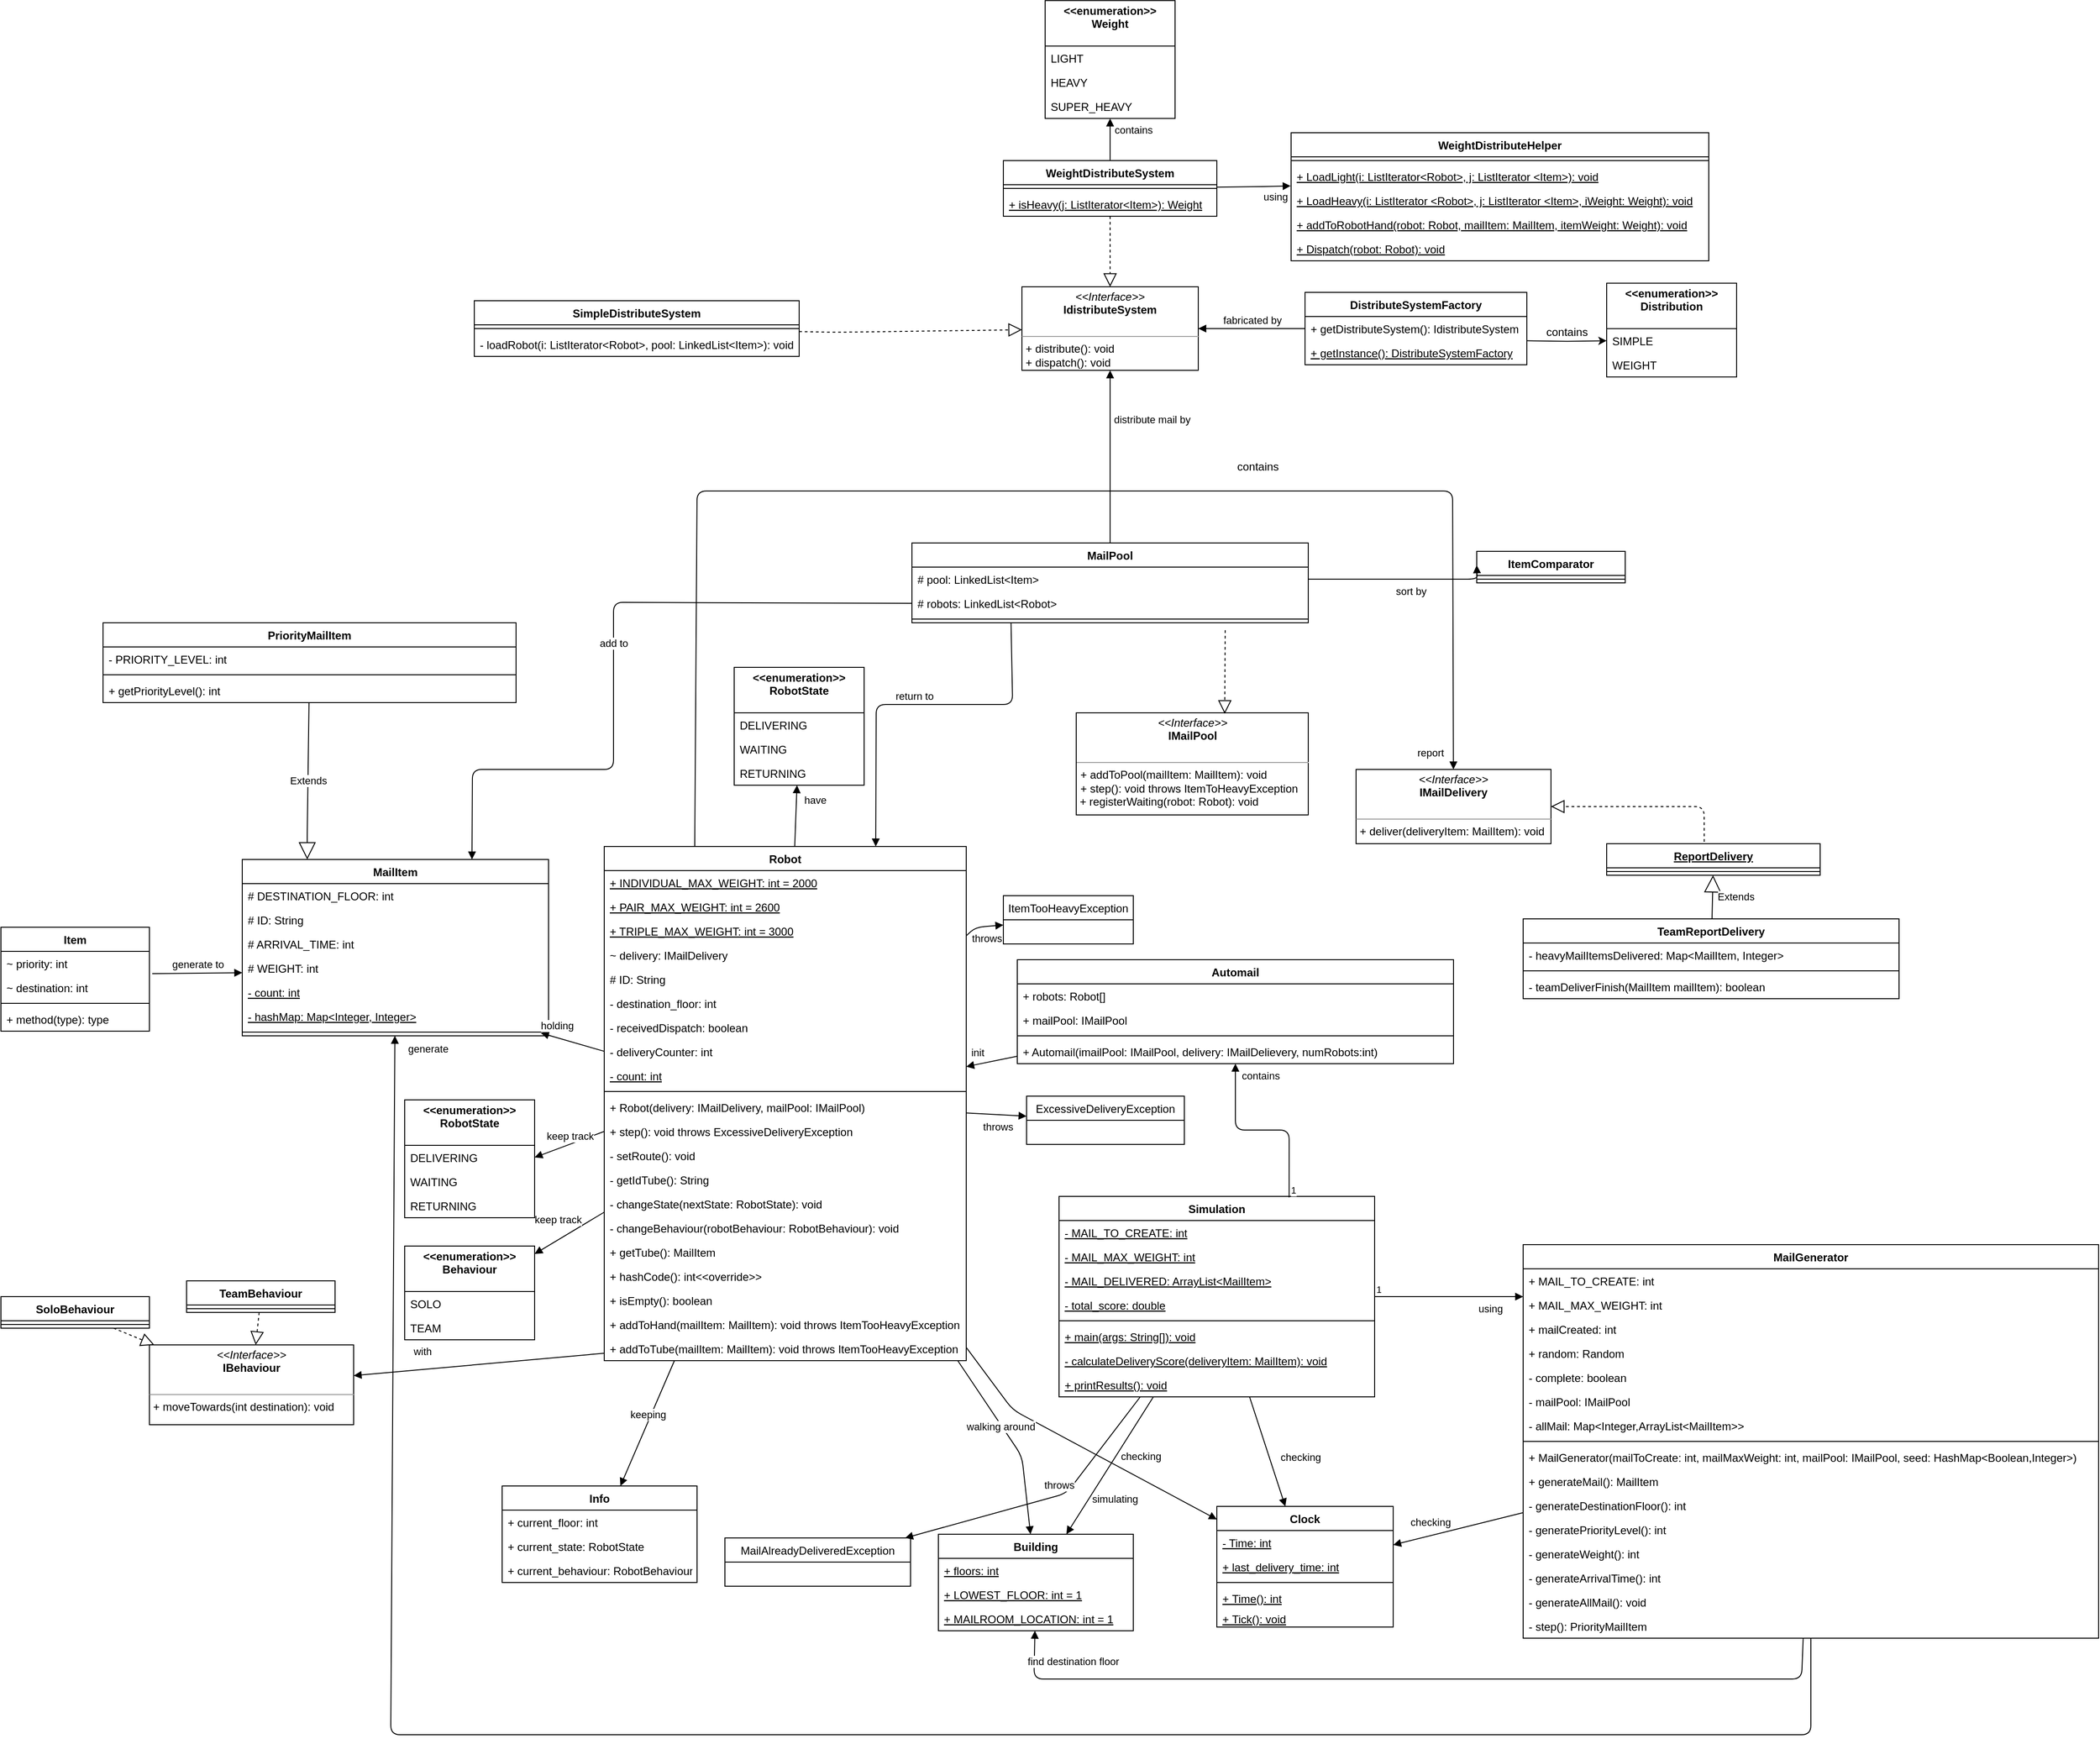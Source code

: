 <mxfile version="10.6.5" type="device"><diagram id="WMBy4JNzaj6uFM6D7WlH" name="Page-1"><mxGraphModel dx="3052" dy="1993" grid="1" gridSize="10" guides="1" tooltips="1" connect="1" arrows="1" fold="1" page="1" pageScale="1" pageWidth="827" pageHeight="1169" math="0" shadow="0"><root><mxCell id="0"/><mxCell id="1" parent="0"/><mxCell id="nnWmIQtjTR-0IdJRERVG-1" value="Simulation" style="swimlane;fontStyle=1;align=center;verticalAlign=top;childLayout=stackLayout;horizontal=1;startSize=26;horizontalStack=0;resizeParent=1;resizeParentMax=0;resizeLast=0;collapsible=1;marginBottom=0;" parent="1" vertex="1"><mxGeometry x="-50" y="510" width="340" height="216" as="geometry"/></mxCell><mxCell id="nnWmIQtjTR-0IdJRERVG-2" value="- MAIL_TO_CREATE: int&#10;&#10;" style="text;strokeColor=none;fillColor=none;align=left;verticalAlign=top;spacingLeft=4;spacingRight=4;overflow=hidden;rotatable=0;points=[[0,0.5],[1,0.5]];portConstraint=eastwest;fontStyle=4" parent="nnWmIQtjTR-0IdJRERVG-1" vertex="1"><mxGeometry y="26" width="340" height="26" as="geometry"/></mxCell><mxCell id="nnWmIQtjTR-0IdJRERVG-5" value="- MAIL_MAX_WEIGHT: int&#10;" style="text;strokeColor=none;fillColor=none;align=left;verticalAlign=top;spacingLeft=4;spacingRight=4;overflow=hidden;rotatable=0;points=[[0,0.5],[1,0.5]];portConstraint=eastwest;fontStyle=4" parent="nnWmIQtjTR-0IdJRERVG-1" vertex="1"><mxGeometry y="52" width="340" height="26" as="geometry"/></mxCell><mxCell id="nnWmIQtjTR-0IdJRERVG-6" value="- MAIL_DELIVERED: ArrayList&lt;MailItem&gt;&#10;" style="text;strokeColor=none;fillColor=none;align=left;verticalAlign=top;spacingLeft=4;spacingRight=4;overflow=hidden;rotatable=0;points=[[0,0.5],[1,0.5]];portConstraint=eastwest;fontStyle=4" parent="nnWmIQtjTR-0IdJRERVG-1" vertex="1"><mxGeometry y="78" width="340" height="26" as="geometry"/></mxCell><mxCell id="nnWmIQtjTR-0IdJRERVG-7" value="- total_score: double&#10;" style="text;strokeColor=none;fillColor=none;align=left;verticalAlign=top;spacingLeft=4;spacingRight=4;overflow=hidden;rotatable=0;points=[[0,0.5],[1,0.5]];portConstraint=eastwest;fontStyle=4" parent="nnWmIQtjTR-0IdJRERVG-1" vertex="1"><mxGeometry y="104" width="340" height="26" as="geometry"/></mxCell><mxCell id="nnWmIQtjTR-0IdJRERVG-3" value="" style="line;strokeWidth=1;fillColor=none;align=left;verticalAlign=middle;spacingTop=-1;spacingLeft=3;spacingRight=3;rotatable=0;labelPosition=right;points=[];portConstraint=eastwest;" parent="nnWmIQtjTR-0IdJRERVG-1" vertex="1"><mxGeometry y="130" width="340" height="8" as="geometry"/></mxCell><mxCell id="nnWmIQtjTR-0IdJRERVG-4" value="+ main(args: String[]): void" style="text;strokeColor=none;fillColor=none;align=left;verticalAlign=top;spacingLeft=4;spacingRight=4;overflow=hidden;rotatable=0;points=[[0,0.5],[1,0.5]];portConstraint=eastwest;fontStyle=4" parent="nnWmIQtjTR-0IdJRERVG-1" vertex="1"><mxGeometry y="138" width="340" height="26" as="geometry"/></mxCell><mxCell id="nnWmIQtjTR-0IdJRERVG-8" value="- calculateDeliveryScore(deliveryItem: MailItem): void&#10;" style="text;strokeColor=none;fillColor=none;align=left;verticalAlign=top;spacingLeft=4;spacingRight=4;overflow=hidden;rotatable=0;points=[[0,0.5],[1,0.5]];portConstraint=eastwest;fontStyle=4" parent="nnWmIQtjTR-0IdJRERVG-1" vertex="1"><mxGeometry y="164" width="340" height="26" as="geometry"/></mxCell><mxCell id="nnWmIQtjTR-0IdJRERVG-9" value="+ printResults(): void&#10;" style="text;strokeColor=none;fillColor=none;align=left;verticalAlign=top;spacingLeft=4;spacingRight=4;overflow=hidden;rotatable=0;points=[[0,0.5],[1,0.5]];portConstraint=eastwest;fontStyle=4" parent="nnWmIQtjTR-0IdJRERVG-1" vertex="1"><mxGeometry y="190" width="340" height="26" as="geometry"/></mxCell><mxCell id="nnWmIQtjTR-0IdJRERVG-10" value="ReportDelivery" style="swimlane;fontStyle=5;align=center;verticalAlign=top;childLayout=stackLayout;horizontal=1;startSize=26;horizontalStack=0;resizeParent=1;resizeParentMax=0;resizeLast=0;collapsible=1;marginBottom=0;" parent="1" vertex="1"><mxGeometry x="540" y="130" width="230" height="34" as="geometry"/></mxCell><mxCell id="nnWmIQtjTR-0IdJRERVG-12" value="" style="line;strokeWidth=1;fillColor=none;align=left;verticalAlign=middle;spacingTop=-1;spacingLeft=3;spacingRight=3;rotatable=0;labelPosition=right;points=[];portConstraint=eastwest;" parent="nnWmIQtjTR-0IdJRERVG-10" vertex="1"><mxGeometry y="26" width="230" height="8" as="geometry"/></mxCell><mxCell id="nnWmIQtjTR-0IdJRERVG-21" value="&lt;p style=&quot;margin: 0px ; margin-top: 4px ; text-align: center&quot;&gt;&lt;i&gt;&amp;lt;&amp;lt;Interface&amp;gt;&amp;gt;&lt;/i&gt;&lt;br&gt;&lt;b&gt;IMailDelivery&lt;/b&gt;&lt;/p&gt;&lt;p style=&quot;margin: 0px ; margin-left: 4px&quot;&gt;&lt;br&gt;&lt;/p&gt;&lt;hr size=&quot;1&quot;&gt;&lt;p style=&quot;margin: 0px ; margin-left: 4px&quot;&gt;+ deliver(deliveryItem: MailItem): void&lt;br&gt;&lt;/p&gt;&lt;div&gt;&lt;br&gt;&lt;/div&gt;" style="verticalAlign=top;align=left;overflow=fill;fontSize=12;fontFamily=Helvetica;html=1;" parent="1" vertex="1"><mxGeometry x="270" y="50" width="210" height="80" as="geometry"/></mxCell><mxCell id="nnWmIQtjTR-0IdJRERVG-22" value="" style="endArrow=block;dashed=1;endFill=0;endSize=12;html=1;exitX=0.457;exitY=-0.059;exitDx=0;exitDy=0;exitPerimeter=0;" parent="1" source="nnWmIQtjTR-0IdJRERVG-10" target="nnWmIQtjTR-0IdJRERVG-21" edge="1"><mxGeometry width="160" relative="1" as="geometry"><mxPoint x="610" y="90" as="sourcePoint"/><mxPoint x="690" y="40" as="targetPoint"/><Array as="points"><mxPoint x="645" y="90"/></Array></mxGeometry></mxCell><mxCell id="KA7qS1q_nax6z3Kg3rgi-1" value="Automail" style="swimlane;fontStyle=1;align=center;verticalAlign=top;childLayout=stackLayout;horizontal=1;startSize=26;horizontalStack=0;resizeParent=1;resizeParentMax=0;resizeLast=0;collapsible=1;marginBottom=0;" parent="1" vertex="1"><mxGeometry x="-95" y="255" width="470" height="112" as="geometry"/></mxCell><mxCell id="KA7qS1q_nax6z3Kg3rgi-2" value="+ robots: Robot[]" style="text;strokeColor=none;fillColor=none;align=left;verticalAlign=top;spacingLeft=4;spacingRight=4;overflow=hidden;rotatable=0;points=[[0,0.5],[1,0.5]];portConstraint=eastwest;" parent="KA7qS1q_nax6z3Kg3rgi-1" vertex="1"><mxGeometry y="26" width="470" height="26" as="geometry"/></mxCell><mxCell id="KA7qS1q_nax6z3Kg3rgi-5" value="+ mailPool: IMailPool" style="text;strokeColor=none;fillColor=none;align=left;verticalAlign=top;spacingLeft=4;spacingRight=4;overflow=hidden;rotatable=0;points=[[0,0.5],[1,0.5]];portConstraint=eastwest;" parent="KA7qS1q_nax6z3Kg3rgi-1" vertex="1"><mxGeometry y="52" width="470" height="26" as="geometry"/></mxCell><mxCell id="KA7qS1q_nax6z3Kg3rgi-3" value="" style="line;strokeWidth=1;fillColor=none;align=left;verticalAlign=middle;spacingTop=-1;spacingLeft=3;spacingRight=3;rotatable=0;labelPosition=right;points=[];portConstraint=eastwest;" parent="KA7qS1q_nax6z3Kg3rgi-1" vertex="1"><mxGeometry y="78" width="470" height="8" as="geometry"/></mxCell><mxCell id="KA7qS1q_nax6z3Kg3rgi-4" value="+ Automail(imailPool: IMailPool, delivery: IMailDelievery, numRobots:int)&#10;&#10;" style="text;strokeColor=none;fillColor=none;align=left;verticalAlign=top;spacingLeft=4;spacingRight=4;overflow=hidden;rotatable=0;points=[[0,0.5],[1,0.5]];portConstraint=eastwest;" parent="KA7qS1q_nax6z3Kg3rgi-1" vertex="1"><mxGeometry y="86" width="470" height="26" as="geometry"/></mxCell><mxCell id="KA7qS1q_nax6z3Kg3rgi-8" value="contains&lt;br&gt;" style="endArrow=block;endFill=1;html=1;edgeStyle=orthogonalEdgeStyle;align=left;verticalAlign=top;exitX=0.729;exitY=0.005;exitDx=0;exitDy=0;exitPerimeter=0;" parent="1" source="nnWmIQtjTR-0IdJRERVG-1" target="KA7qS1q_nax6z3Kg3rgi-1" edge="1"><mxGeometry x="1" y="-5" relative="1" as="geometry"><mxPoint x="-100" y="750" as="sourcePoint"/><mxPoint x="60" y="750" as="targetPoint"/><mxPoint as="offset"/></mxGeometry></mxCell><mxCell id="KA7qS1q_nax6z3Kg3rgi-9" value="1" style="resizable=0;html=1;align=left;verticalAlign=bottom;labelBackgroundColor=#ffffff;fontSize=10;" parent="KA7qS1q_nax6z3Kg3rgi-8" connectable="0" vertex="1"><mxGeometry x="-1" relative="1" as="geometry"/></mxCell><mxCell id="KA7qS1q_nax6z3Kg3rgi-12" value="&lt;p style=&quot;margin: 0px ; margin-top: 4px ; text-align: center&quot;&gt;&lt;i&gt;&amp;lt;&amp;lt;Interface&amp;gt;&amp;gt;&lt;/i&gt;&lt;br&gt;&lt;b&gt;IMailPool&lt;/b&gt;&lt;/p&gt;&lt;p style=&quot;margin: 0px ; margin-left: 4px&quot;&gt;&lt;br&gt;&lt;/p&gt;&lt;hr size=&quot;1&quot;&gt;&lt;p style=&quot;margin: 0px ; margin-left: 4px&quot;&gt;+ addToPool(mailItem: MailItem): void&lt;br&gt;&lt;/p&gt;&lt;p style=&quot;margin: 0px ; margin-left: 4px&quot;&gt;+ step(): void throws ItemToHeavyException&lt;br&gt;&lt;/p&gt;&lt;div&gt;&amp;nbsp;+ registerWaiting(robot: Robot): void&lt;br&gt;&lt;/div&gt;" style="verticalAlign=top;align=left;overflow=fill;fontSize=12;fontFamily=Helvetica;html=1;" parent="1" vertex="1"><mxGeometry x="-31.5" y="-11" width="250" height="110" as="geometry"/></mxCell><mxCell id="KA7qS1q_nax6z3Kg3rgi-16" value="MailPool" style="swimlane;fontStyle=1;align=center;verticalAlign=top;childLayout=stackLayout;horizontal=1;startSize=26;horizontalStack=0;resizeParent=1;resizeParentMax=0;resizeLast=0;collapsible=1;marginBottom=0;" parent="1" vertex="1"><mxGeometry x="-208.5" y="-194" width="427" height="86" as="geometry"/></mxCell><mxCell id="KA7qS1q_nax6z3Kg3rgi-17" value="# pool: LinkedList&lt;Item&gt;" style="text;strokeColor=none;fillColor=none;align=left;verticalAlign=top;spacingLeft=4;spacingRight=4;overflow=hidden;rotatable=0;points=[[0,0.5],[1,0.5]];portConstraint=eastwest;" parent="KA7qS1q_nax6z3Kg3rgi-16" vertex="1"><mxGeometry y="26" width="427" height="26" as="geometry"/></mxCell><mxCell id="KA7qS1q_nax6z3Kg3rgi-23" value="# robots: LinkedList&lt;Robot&gt;" style="text;strokeColor=none;fillColor=none;align=left;verticalAlign=top;spacingLeft=4;spacingRight=4;overflow=hidden;rotatable=0;points=[[0,0.5],[1,0.5]];portConstraint=eastwest;" parent="KA7qS1q_nax6z3Kg3rgi-16" vertex="1"><mxGeometry y="52" width="427" height="26" as="geometry"/></mxCell><mxCell id="KA7qS1q_nax6z3Kg3rgi-18" value="" style="line;strokeWidth=1;fillColor=none;align=left;verticalAlign=middle;spacingTop=-1;spacingLeft=3;spacingRight=3;rotatable=0;labelPosition=right;points=[];portConstraint=eastwest;" parent="KA7qS1q_nax6z3Kg3rgi-16" vertex="1"><mxGeometry y="78" width="427" height="8" as="geometry"/></mxCell><mxCell id="KA7qS1q_nax6z3Kg3rgi-25" value="Robot" style="swimlane;fontStyle=1;align=center;verticalAlign=top;childLayout=stackLayout;horizontal=1;startSize=26;horizontalStack=0;resizeParent=1;resizeParentMax=0;resizeLast=0;collapsible=1;marginBottom=0;" parent="1" vertex="1"><mxGeometry x="-540" y="133" width="390" height="554" as="geometry"/></mxCell><mxCell id="KA7qS1q_nax6z3Kg3rgi-26" value="+ INDIVIDUAL_MAX_WEIGHT: int = 2000&#10;" style="text;strokeColor=none;fillColor=none;align=left;verticalAlign=top;spacingLeft=4;spacingRight=4;overflow=hidden;rotatable=0;points=[[0,0.5],[1,0.5]];portConstraint=eastwest;fontStyle=4" parent="KA7qS1q_nax6z3Kg3rgi-25" vertex="1"><mxGeometry y="26" width="390" height="26" as="geometry"/></mxCell><mxCell id="KA7qS1q_nax6z3Kg3rgi-29" value="+ PAIR_MAX_WEIGHT: int = 2600&#10;" style="text;strokeColor=none;fillColor=none;align=left;verticalAlign=top;spacingLeft=4;spacingRight=4;overflow=hidden;rotatable=0;points=[[0,0.5],[1,0.5]];portConstraint=eastwest;fontStyle=4" parent="KA7qS1q_nax6z3Kg3rgi-25" vertex="1"><mxGeometry y="52" width="390" height="26" as="geometry"/></mxCell><mxCell id="KA7qS1q_nax6z3Kg3rgi-30" value="+ TRIPLE_MAX_WEIGHT: int = 3000&#10;" style="text;strokeColor=none;fillColor=none;align=left;verticalAlign=top;spacingLeft=4;spacingRight=4;overflow=hidden;rotatable=0;points=[[0,0.5],[1,0.5]];portConstraint=eastwest;fontStyle=4" parent="KA7qS1q_nax6z3Kg3rgi-25" vertex="1"><mxGeometry y="78" width="390" height="26" as="geometry"/></mxCell><mxCell id="KA7qS1q_nax6z3Kg3rgi-31" value="~ delivery: IMailDelivery&#10;" style="text;strokeColor=none;fillColor=none;align=left;verticalAlign=top;spacingLeft=4;spacingRight=4;overflow=hidden;rotatable=0;points=[[0,0.5],[1,0.5]];portConstraint=eastwest;fontStyle=0" parent="KA7qS1q_nax6z3Kg3rgi-25" vertex="1"><mxGeometry y="104" width="390" height="26" as="geometry"/></mxCell><mxCell id="KA7qS1q_nax6z3Kg3rgi-32" value="# ID: String&#10;" style="text;strokeColor=none;fillColor=none;align=left;verticalAlign=top;spacingLeft=4;spacingRight=4;overflow=hidden;rotatable=0;points=[[0,0.5],[1,0.5]];portConstraint=eastwest;fontStyle=0" parent="KA7qS1q_nax6z3Kg3rgi-25" vertex="1"><mxGeometry y="130" width="390" height="26" as="geometry"/></mxCell><mxCell id="KA7qS1q_nax6z3Kg3rgi-46" value="- destination_floor: int&#10;" style="text;strokeColor=none;fillColor=none;align=left;verticalAlign=top;spacingLeft=4;spacingRight=4;overflow=hidden;rotatable=0;points=[[0,0.5],[1,0.5]];portConstraint=eastwest;fontStyle=0" parent="KA7qS1q_nax6z3Kg3rgi-25" vertex="1"><mxGeometry y="156" width="390" height="26" as="geometry"/></mxCell><mxCell id="KA7qS1q_nax6z3Kg3rgi-52" value="- receivedDispatch: boolean&#10;" style="text;strokeColor=none;fillColor=none;align=left;verticalAlign=top;spacingLeft=4;spacingRight=4;overflow=hidden;rotatable=0;points=[[0,0.5],[1,0.5]];portConstraint=eastwest;fontStyle=0" parent="KA7qS1q_nax6z3Kg3rgi-25" vertex="1"><mxGeometry y="182" width="390" height="26" as="geometry"/></mxCell><mxCell id="KA7qS1q_nax6z3Kg3rgi-70" value="- deliveryCounter: int&#10;" style="text;strokeColor=none;fillColor=none;align=left;verticalAlign=top;spacingLeft=4;spacingRight=4;overflow=hidden;rotatable=0;points=[[0,0.5],[1,0.5]];portConstraint=eastwest;fontStyle=0" parent="KA7qS1q_nax6z3Kg3rgi-25" vertex="1"><mxGeometry y="208" width="390" height="26" as="geometry"/></mxCell><mxCell id="KA7qS1q_nax6z3Kg3rgi-98" value="- count: int&#10;" style="text;strokeColor=none;fillColor=none;align=left;verticalAlign=top;spacingLeft=4;spacingRight=4;overflow=hidden;rotatable=0;points=[[0,0.5],[1,0.5]];portConstraint=eastwest;fontStyle=4" parent="KA7qS1q_nax6z3Kg3rgi-25" vertex="1"><mxGeometry y="234" width="390" height="26" as="geometry"/></mxCell><mxCell id="KA7qS1q_nax6z3Kg3rgi-27" value="" style="line;strokeWidth=1;fillColor=none;align=left;verticalAlign=middle;spacingTop=-1;spacingLeft=3;spacingRight=3;rotatable=0;labelPosition=right;points=[];portConstraint=eastwest;" parent="KA7qS1q_nax6z3Kg3rgi-25" vertex="1"><mxGeometry y="260" width="390" height="8" as="geometry"/></mxCell><mxCell id="KA7qS1q_nax6z3Kg3rgi-28" value="+ Robot(delivery: IMailDelivery, mailPool: IMailPool)&#10;" style="text;strokeColor=none;fillColor=none;align=left;verticalAlign=top;spacingLeft=4;spacingRight=4;overflow=hidden;rotatable=0;points=[[0,0.5],[1,0.5]];portConstraint=eastwest;" parent="KA7qS1q_nax6z3Kg3rgi-25" vertex="1"><mxGeometry y="268" width="390" height="26" as="geometry"/></mxCell><mxCell id="KA7qS1q_nax6z3Kg3rgi-88" value="+ step(): void throws ExcessiveDeliveryException&#10;" style="text;strokeColor=none;fillColor=none;align=left;verticalAlign=top;spacingLeft=4;spacingRight=4;overflow=hidden;rotatable=0;points=[[0,0.5],[1,0.5]];portConstraint=eastwest;" parent="KA7qS1q_nax6z3Kg3rgi-25" vertex="1"><mxGeometry y="294" width="390" height="26" as="geometry"/></mxCell><mxCell id="KA7qS1q_nax6z3Kg3rgi-89" value="- setRoute(): void&#10;" style="text;strokeColor=none;fillColor=none;align=left;verticalAlign=top;spacingLeft=4;spacingRight=4;overflow=hidden;rotatable=0;points=[[0,0.5],[1,0.5]];portConstraint=eastwest;" parent="KA7qS1q_nax6z3Kg3rgi-25" vertex="1"><mxGeometry y="320" width="390" height="26" as="geometry"/></mxCell><mxCell id="KA7qS1q_nax6z3Kg3rgi-93" value="- getIdTube(): String&#10;" style="text;strokeColor=none;fillColor=none;align=left;verticalAlign=top;spacingLeft=4;spacingRight=4;overflow=hidden;rotatable=0;points=[[0,0.5],[1,0.5]];portConstraint=eastwest;" parent="KA7qS1q_nax6z3Kg3rgi-25" vertex="1"><mxGeometry y="346" width="390" height="26" as="geometry"/></mxCell><mxCell id="KA7qS1q_nax6z3Kg3rgi-94" value="- changeState(nextState: RobotState): void&#10;" style="text;strokeColor=none;fillColor=none;align=left;verticalAlign=top;spacingLeft=4;spacingRight=4;overflow=hidden;rotatable=0;points=[[0,0.5],[1,0.5]];portConstraint=eastwest;" parent="KA7qS1q_nax6z3Kg3rgi-25" vertex="1"><mxGeometry y="372" width="390" height="26" as="geometry"/></mxCell><mxCell id="0-s6yLmF2uElzTQCqAU0-92" value="- changeBehaviour(robotBehaviour: RobotBehaviour): void&#10;" style="text;strokeColor=none;fillColor=none;align=left;verticalAlign=top;spacingLeft=4;spacingRight=4;overflow=hidden;rotatable=0;points=[[0,0.5],[1,0.5]];portConstraint=eastwest;" parent="KA7qS1q_nax6z3Kg3rgi-25" vertex="1"><mxGeometry y="398" width="390" height="26" as="geometry"/></mxCell><mxCell id="KA7qS1q_nax6z3Kg3rgi-95" value="+ getTube(): MailItem&#10;" style="text;strokeColor=none;fillColor=none;align=left;verticalAlign=top;spacingLeft=4;spacingRight=4;overflow=hidden;rotatable=0;points=[[0,0.5],[1,0.5]];portConstraint=eastwest;" parent="KA7qS1q_nax6z3Kg3rgi-25" vertex="1"><mxGeometry y="424" width="390" height="26" as="geometry"/></mxCell><mxCell id="KA7qS1q_nax6z3Kg3rgi-96" value="+ hashCode(): int&lt;&lt;override&gt;&gt;&#10;" style="text;strokeColor=none;fillColor=none;align=left;verticalAlign=top;spacingLeft=4;spacingRight=4;overflow=hidden;rotatable=0;points=[[0,0.5],[1,0.5]];portConstraint=eastwest;" parent="KA7qS1q_nax6z3Kg3rgi-25" vertex="1"><mxGeometry y="450" width="390" height="26" as="geometry"/></mxCell><mxCell id="KA7qS1q_nax6z3Kg3rgi-99" value="+ isEmpty(): boolean&#10;" style="text;strokeColor=none;fillColor=none;align=left;verticalAlign=top;spacingLeft=4;spacingRight=4;overflow=hidden;rotatable=0;points=[[0,0.5],[1,0.5]];portConstraint=eastwest;" parent="KA7qS1q_nax6z3Kg3rgi-25" vertex="1"><mxGeometry y="476" width="390" height="26" as="geometry"/></mxCell><mxCell id="KA7qS1q_nax6z3Kg3rgi-100" value="+ addToHand(mailItem: MailItem): void throws ItemTooHeavyException&#10;" style="text;strokeColor=none;fillColor=none;align=left;verticalAlign=top;spacingLeft=4;spacingRight=4;overflow=hidden;rotatable=0;points=[[0,0.5],[1,0.5]];portConstraint=eastwest;" parent="KA7qS1q_nax6z3Kg3rgi-25" vertex="1"><mxGeometry y="502" width="390" height="26" as="geometry"/></mxCell><mxCell id="KA7qS1q_nax6z3Kg3rgi-104" value="+ addToTube(mailItem: MailItem): void throws ItemTooHeavyException&#10;" style="text;strokeColor=none;fillColor=none;align=left;verticalAlign=top;spacingLeft=4;spacingRight=4;overflow=hidden;rotatable=0;points=[[0,0.5],[1,0.5]];portConstraint=eastwest;" parent="KA7qS1q_nax6z3Kg3rgi-25" vertex="1"><mxGeometry y="528" width="390" height="26" as="geometry"/></mxCell><mxCell id="KA7qS1q_nax6z3Kg3rgi-40" value="&lt;&lt;enumeration&gt;&gt;&#10;RobotState&#10; " style="swimlane;fontStyle=1;childLayout=stackLayout;horizontal=1;startSize=49;fillColor=none;horizontalStack=0;resizeParent=1;resizeParentMax=0;resizeLast=0;collapsible=1;marginBottom=0;" parent="1" vertex="1"><mxGeometry x="-400" y="-60" width="140" height="127" as="geometry"/></mxCell><mxCell id="KA7qS1q_nax6z3Kg3rgi-41" value="DELIVERING" style="text;strokeColor=none;fillColor=none;align=left;verticalAlign=top;spacingLeft=4;spacingRight=4;overflow=hidden;rotatable=0;points=[[0,0.5],[1,0.5]];portConstraint=eastwest;" parent="KA7qS1q_nax6z3Kg3rgi-40" vertex="1"><mxGeometry y="49" width="140" height="26" as="geometry"/></mxCell><mxCell id="KA7qS1q_nax6z3Kg3rgi-42" value="WAITING" style="text;strokeColor=none;fillColor=none;align=left;verticalAlign=top;spacingLeft=4;spacingRight=4;overflow=hidden;rotatable=0;points=[[0,0.5],[1,0.5]];portConstraint=eastwest;" parent="KA7qS1q_nax6z3Kg3rgi-40" vertex="1"><mxGeometry y="75" width="140" height="26" as="geometry"/></mxCell><mxCell id="KA7qS1q_nax6z3Kg3rgi-43" value="RETURNING" style="text;strokeColor=none;fillColor=none;align=left;verticalAlign=top;spacingLeft=4;spacingRight=4;overflow=hidden;rotatable=0;points=[[0,0.5],[1,0.5]];portConstraint=eastwest;" parent="KA7qS1q_nax6z3Kg3rgi-40" vertex="1"><mxGeometry y="101" width="140" height="26" as="geometry"/></mxCell><mxCell id="KA7qS1q_nax6z3Kg3rgi-44" value="have&lt;br&gt;" style="html=1;verticalAlign=bottom;endArrow=block;" parent="1" source="KA7qS1q_nax6z3Kg3rgi-25" target="KA7qS1q_nax6z3Kg3rgi-40" edge="1"><mxGeometry x="0.27" y="-20" width="80" relative="1" as="geometry"><mxPoint x="-330" y="130" as="sourcePoint"/><mxPoint x="-430" y="32" as="targetPoint"/><Array as="points"/><mxPoint as="offset"/></mxGeometry></mxCell><mxCell id="KA7qS1q_nax6z3Kg3rgi-48" value="init&lt;br&gt;" style="html=1;verticalAlign=bottom;endArrow=block;" parent="1" source="KA7qS1q_nax6z3Kg3rgi-1" target="KA7qS1q_nax6z3Kg3rgi-25" edge="1"><mxGeometry x="0.539" y="-4" width="80" relative="1" as="geometry"><mxPoint x="-100" y="304" as="sourcePoint"/><mxPoint x="-140" y="320" as="targetPoint"/><Array as="points"/><mxPoint as="offset"/></mxGeometry></mxCell><mxCell id="KA7qS1q_nax6z3Kg3rgi-51" value="report&lt;br&gt;" style="html=1;verticalAlign=bottom;endArrow=block;exitX=0.25;exitY=0;exitDx=0;exitDy=0;" parent="1" source="KA7qS1q_nax6z3Kg3rgi-25" target="nnWmIQtjTR-0IdJRERVG-21" edge="1"><mxGeometry x="0.987" y="-25" width="80" relative="1" as="geometry"><mxPoint x="-200" y="409.5" as="sourcePoint"/><mxPoint x="-120" y="409.5" as="targetPoint"/><Array as="points"><mxPoint x="-440" y="-250"/><mxPoint x="374" y="-250"/></Array><mxPoint as="offset"/></mxGeometry></mxCell><mxCell id="KA7qS1q_nax6z3Kg3rgi-54" value="MailItem" style="swimlane;fontStyle=1;align=center;verticalAlign=top;childLayout=stackLayout;horizontal=1;startSize=26;horizontalStack=0;resizeParent=1;resizeParentMax=0;resizeLast=0;collapsible=1;marginBottom=0;" parent="1" vertex="1"><mxGeometry x="-930" y="147" width="330" height="190" as="geometry"/></mxCell><mxCell id="KA7qS1q_nax6z3Kg3rgi-55" value="# DESTINATION_FLOOR: int&#10;" style="text;strokeColor=none;fillColor=none;align=left;verticalAlign=top;spacingLeft=4;spacingRight=4;overflow=hidden;rotatable=0;points=[[0,0.5],[1,0.5]];portConstraint=eastwest;fontStyle=0" parent="KA7qS1q_nax6z3Kg3rgi-54" vertex="1"><mxGeometry y="26" width="330" height="26" as="geometry"/></mxCell><mxCell id="KA7qS1q_nax6z3Kg3rgi-58" value="# ID: String&#10;" style="text;strokeColor=none;fillColor=none;align=left;verticalAlign=top;spacingLeft=4;spacingRight=4;overflow=hidden;rotatable=0;points=[[0,0.5],[1,0.5]];portConstraint=eastwest;fontStyle=0" parent="KA7qS1q_nax6z3Kg3rgi-54" vertex="1"><mxGeometry y="52" width="330" height="26" as="geometry"/></mxCell><mxCell id="KA7qS1q_nax6z3Kg3rgi-59" value="# ARRIVAL_TIME: int&#10;" style="text;strokeColor=none;fillColor=none;align=left;verticalAlign=top;spacingLeft=4;spacingRight=4;overflow=hidden;rotatable=0;points=[[0,0.5],[1,0.5]];portConstraint=eastwest;fontStyle=0" parent="KA7qS1q_nax6z3Kg3rgi-54" vertex="1"><mxGeometry y="78" width="330" height="26" as="geometry"/></mxCell><mxCell id="yRvU2GB9vYJJL15PAZtt-32" value="# WEIGHT: int&#10;" style="text;strokeColor=none;fillColor=none;align=left;verticalAlign=top;spacingLeft=4;spacingRight=4;overflow=hidden;rotatable=0;points=[[0,0.5],[1,0.5]];portConstraint=eastwest;fontStyle=0" vertex="1" parent="KA7qS1q_nax6z3Kg3rgi-54"><mxGeometry y="104" width="330" height="26" as="geometry"/></mxCell><mxCell id="yRvU2GB9vYJJL15PAZtt-33" value="- count: int&#10;" style="text;strokeColor=none;fillColor=none;align=left;verticalAlign=top;spacingLeft=4;spacingRight=4;overflow=hidden;rotatable=0;points=[[0,0.5],[1,0.5]];portConstraint=eastwest;fontStyle=4" vertex="1" parent="KA7qS1q_nax6z3Kg3rgi-54"><mxGeometry y="130" width="330" height="26" as="geometry"/></mxCell><mxCell id="KA7qS1q_nax6z3Kg3rgi-60" value="- hashMap: Map&lt;Integer, Integer&gt;&#10;" style="text;strokeColor=none;fillColor=none;align=left;verticalAlign=top;spacingLeft=4;spacingRight=4;overflow=hidden;rotatable=0;points=[[0,0.5],[1,0.5]];portConstraint=eastwest;fontStyle=4" parent="KA7qS1q_nax6z3Kg3rgi-54" vertex="1"><mxGeometry y="156" width="330" height="26" as="geometry"/></mxCell><mxCell id="KA7qS1q_nax6z3Kg3rgi-56" value="" style="line;strokeWidth=1;fillColor=none;align=left;verticalAlign=middle;spacingTop=-1;spacingLeft=3;spacingRight=3;rotatable=0;labelPosition=right;points=[];portConstraint=eastwest;" parent="KA7qS1q_nax6z3Kg3rgi-54" vertex="1"><mxGeometry y="182" width="330" height="8" as="geometry"/></mxCell><mxCell id="KA7qS1q_nax6z3Kg3rgi-68" value="holding&lt;br&gt;" style="html=1;verticalAlign=bottom;endArrow=block;entryX=0.975;entryY=0.625;entryDx=0;entryDy=0;entryPerimeter=0;" parent="1" source="KA7qS1q_nax6z3Kg3rgi-25" target="KA7qS1q_nax6z3Kg3rgi-56" edge="1"><mxGeometry x="0.539" y="-4" width="80" relative="1" as="geometry"><mxPoint x="-570" y="410.5" as="sourcePoint"/><mxPoint x="-600.667" y="384" as="targetPoint"/><mxPoint as="offset"/></mxGeometry></mxCell><mxCell id="KA7qS1q_nax6z3Kg3rgi-73" value="MailAlreadyDeliveredException" style="swimlane;fontStyle=0;childLayout=stackLayout;horizontal=1;startSize=26;fillColor=none;horizontalStack=0;resizeParent=1;resizeParentMax=0;resizeLast=0;collapsible=1;marginBottom=0;" parent="1" vertex="1"><mxGeometry x="-410" y="878" width="200" height="52" as="geometry"/></mxCell><mxCell id="KA7qS1q_nax6z3Kg3rgi-77" value="ItemTooHeavyException" style="swimlane;fontStyle=0;childLayout=stackLayout;horizontal=1;startSize=26;fillColor=none;horizontalStack=0;resizeParent=1;resizeParentMax=0;resizeLast=0;collapsible=1;marginBottom=0;" parent="1" vertex="1"><mxGeometry x="-110" y="186" width="140" height="52" as="geometry"/></mxCell><mxCell id="KA7qS1q_nax6z3Kg3rgi-81" value="ExcessiveDeliveryException" style="swimlane;fontStyle=0;childLayout=stackLayout;horizontal=1;startSize=26;fillColor=none;horizontalStack=0;resizeParent=1;resizeParentMax=0;resizeLast=0;collapsible=1;marginBottom=0;" parent="1" vertex="1"><mxGeometry x="-85" y="402" width="170" height="52" as="geometry"/></mxCell><mxCell id="KA7qS1q_nax6z3Kg3rgi-91" value="throws&lt;br&gt;" style="html=1;verticalAlign=bottom;endArrow=block;" parent="1" source="KA7qS1q_nax6z3Kg3rgi-25" target="KA7qS1q_nax6z3Kg3rgi-81" edge="1"><mxGeometry x="0.044" y="-22" width="80" relative="1" as="geometry"><mxPoint x="-85" y="412.371" as="sourcePoint"/><mxPoint x="-150" y="400.419" as="targetPoint"/><Array as="points"/><mxPoint x="1" as="offset"/></mxGeometry></mxCell><mxCell id="KA7qS1q_nax6z3Kg3rgi-102" value="throws&lt;br&gt;" style="html=1;verticalAlign=bottom;endArrow=block;" parent="1" source="KA7qS1q_nax6z3Kg3rgi-25" target="KA7qS1q_nax6z3Kg3rgi-77" edge="1"><mxGeometry x="0.044" y="-22" width="80" relative="1" as="geometry"><mxPoint x="-140" y="458.435" as="sourcePoint"/><mxPoint x="-75" y="449.58" as="targetPoint"/><Array as="points"><mxPoint x="-140" y="220"/></Array><mxPoint x="1" as="offset"/></mxGeometry></mxCell><mxCell id="KA7qS1q_nax6z3Kg3rgi-113" value="contains&lt;br&gt;" style="text;html=1;" parent="1" vertex="1"><mxGeometry x="140" y="-290" width="60" height="30" as="geometry"/></mxCell><mxCell id="KA7qS1q_nax6z3Kg3rgi-121" value="Extends" style="endArrow=block;endSize=16;endFill=0;html=1;" parent="1" source="KA7qS1q_nax6z3Kg3rgi-126" target="KA7qS1q_nax6z3Kg3rgi-54" edge="1"><mxGeometry width="160" relative="1" as="geometry"><mxPoint x="-765" y="30" as="sourcePoint"/><mxPoint x="-950" y="244" as="targetPoint"/><Array as="points"><mxPoint x="-860" y="120"/><mxPoint x="-860" y="147"/></Array></mxGeometry></mxCell><mxCell id="KA7qS1q_nax6z3Kg3rgi-126" value="PriorityMailItem" style="swimlane;fontStyle=1;align=center;verticalAlign=top;childLayout=stackLayout;horizontal=1;startSize=26;horizontalStack=0;resizeParent=1;resizeParentMax=0;resizeLast=0;collapsible=1;marginBottom=0;" parent="1" vertex="1"><mxGeometry x="-1080" y="-108" width="445" height="86" as="geometry"/></mxCell><mxCell id="KA7qS1q_nax6z3Kg3rgi-127" value="- PRIORITY_LEVEL: int&#10;" style="text;strokeColor=none;fillColor=none;align=left;verticalAlign=top;spacingLeft=4;spacingRight=4;overflow=hidden;rotatable=0;points=[[0,0.5],[1,0.5]];portConstraint=eastwest;" parent="KA7qS1q_nax6z3Kg3rgi-126" vertex="1"><mxGeometry y="26" width="445" height="26" as="geometry"/></mxCell><mxCell id="KA7qS1q_nax6z3Kg3rgi-128" value="" style="line;strokeWidth=1;fillColor=none;align=left;verticalAlign=middle;spacingTop=-1;spacingLeft=3;spacingRight=3;rotatable=0;labelPosition=right;points=[];portConstraint=eastwest;" parent="KA7qS1q_nax6z3Kg3rgi-126" vertex="1"><mxGeometry y="52" width="445" height="8" as="geometry"/></mxCell><mxCell id="KA7qS1q_nax6z3Kg3rgi-130" value="+ getPriorityLevel(): int" style="text;strokeColor=none;fillColor=none;align=left;verticalAlign=top;spacingLeft=4;spacingRight=4;overflow=hidden;rotatable=0;points=[[0,0.5],[1,0.5]];portConstraint=eastwest;" parent="KA7qS1q_nax6z3Kg3rgi-126" vertex="1"><mxGeometry y="60" width="445" height="26" as="geometry"/></mxCell><mxCell id="KA7qS1q_nax6z3Kg3rgi-132" value="Clock" style="swimlane;fontStyle=1;align=center;verticalAlign=top;childLayout=stackLayout;horizontal=1;startSize=26;horizontalStack=0;resizeParent=1;resizeParentMax=0;resizeLast=0;collapsible=1;marginBottom=0;" parent="1" vertex="1"><mxGeometry x="120" y="844" width="190" height="130" as="geometry"/></mxCell><mxCell id="KA7qS1q_nax6z3Kg3rgi-133" value="- Time: int" style="text;strokeColor=none;fillColor=none;align=left;verticalAlign=top;spacingLeft=4;spacingRight=4;overflow=hidden;rotatable=0;points=[[0,0.5],[1,0.5]];portConstraint=eastwest;fontStyle=4" parent="KA7qS1q_nax6z3Kg3rgi-132" vertex="1"><mxGeometry y="26" width="190" height="26" as="geometry"/></mxCell><mxCell id="KA7qS1q_nax6z3Kg3rgi-136" value="+ last_delivery_time: int&#10;" style="text;strokeColor=none;fillColor=none;align=left;verticalAlign=top;spacingLeft=4;spacingRight=4;overflow=hidden;rotatable=0;points=[[0,0.5],[1,0.5]];portConstraint=eastwest;fontStyle=4" parent="KA7qS1q_nax6z3Kg3rgi-132" vertex="1"><mxGeometry y="52" width="190" height="26" as="geometry"/></mxCell><mxCell id="KA7qS1q_nax6z3Kg3rgi-134" value="" style="line;strokeWidth=1;fillColor=none;align=left;verticalAlign=middle;spacingTop=-1;spacingLeft=3;spacingRight=3;rotatable=0;labelPosition=right;points=[];portConstraint=eastwest;" parent="KA7qS1q_nax6z3Kg3rgi-132" vertex="1"><mxGeometry y="78" width="190" height="8" as="geometry"/></mxCell><mxCell id="KA7qS1q_nax6z3Kg3rgi-135" value="+ Time(): int&#10;" style="text;strokeColor=none;fillColor=none;align=left;verticalAlign=top;spacingLeft=4;spacingRight=4;overflow=hidden;rotatable=0;points=[[0,0.5],[1,0.5]];portConstraint=eastwest;fontStyle=4" parent="KA7qS1q_nax6z3Kg3rgi-132" vertex="1"><mxGeometry y="86" width="190" height="22" as="geometry"/></mxCell><mxCell id="KA7qS1q_nax6z3Kg3rgi-137" value="+ Tick(): void&#10;" style="text;strokeColor=none;fillColor=none;align=left;verticalAlign=top;spacingLeft=4;spacingRight=4;overflow=hidden;rotatable=0;points=[[0,0.5],[1,0.5]];portConstraint=eastwest;fontStyle=4" parent="KA7qS1q_nax6z3Kg3rgi-132" vertex="1"><mxGeometry y="108" width="190" height="22" as="geometry"/></mxCell><mxCell id="KA7qS1q_nax6z3Kg3rgi-138" value="Building" style="swimlane;fontStyle=1;childLayout=stackLayout;horizontal=1;startSize=26;fillColor=none;horizontalStack=0;resizeParent=1;resizeParentMax=0;resizeLast=0;collapsible=1;marginBottom=0;" parent="1" vertex="1"><mxGeometry x="-180" y="874" width="210" height="104" as="geometry"/></mxCell><mxCell id="KA7qS1q_nax6z3Kg3rgi-139" value="+ floors: int" style="text;strokeColor=none;fillColor=none;align=left;verticalAlign=top;spacingLeft=4;spacingRight=4;overflow=hidden;rotatable=0;points=[[0,0.5],[1,0.5]];portConstraint=eastwest;fontStyle=4" parent="KA7qS1q_nax6z3Kg3rgi-138" vertex="1"><mxGeometry y="26" width="210" height="26" as="geometry"/></mxCell><mxCell id="KA7qS1q_nax6z3Kg3rgi-140" value="+ LOWEST_FLOOR: int = 1" style="text;strokeColor=none;fillColor=none;align=left;verticalAlign=top;spacingLeft=4;spacingRight=4;overflow=hidden;rotatable=0;points=[[0,0.5],[1,0.5]];portConstraint=eastwest;fontStyle=4" parent="KA7qS1q_nax6z3Kg3rgi-138" vertex="1"><mxGeometry y="52" width="210" height="26" as="geometry"/></mxCell><mxCell id="KA7qS1q_nax6z3Kg3rgi-141" value="+ MAILROOM_LOCATION: int = 1&#10;" style="text;strokeColor=none;fillColor=none;align=left;verticalAlign=top;spacingLeft=4;spacingRight=4;overflow=hidden;rotatable=0;points=[[0,0.5],[1,0.5]];portConstraint=eastwest;fontStyle=4" parent="KA7qS1q_nax6z3Kg3rgi-138" vertex="1"><mxGeometry y="78" width="210" height="26" as="geometry"/></mxCell><mxCell id="KA7qS1q_nax6z3Kg3rgi-142" value="MailGenerator" style="swimlane;fontStyle=1;align=center;verticalAlign=top;childLayout=stackLayout;horizontal=1;startSize=26;horizontalStack=0;resizeParent=1;resizeParentMax=0;resizeLast=0;collapsible=1;marginBottom=0;" parent="1" vertex="1"><mxGeometry x="450" y="562" width="620" height="424" as="geometry"/></mxCell><mxCell id="KA7qS1q_nax6z3Kg3rgi-143" value="+ MAIL_TO_CREATE: int&#10;" style="text;strokeColor=none;fillColor=none;align=left;verticalAlign=top;spacingLeft=4;spacingRight=4;overflow=hidden;rotatable=0;points=[[0,0.5],[1,0.5]];portConstraint=eastwest;" parent="KA7qS1q_nax6z3Kg3rgi-142" vertex="1"><mxGeometry y="26" width="620" height="26" as="geometry"/></mxCell><mxCell id="KA7qS1q_nax6z3Kg3rgi-146" value="+ MAIL_MAX_WEIGHT: int&#10;" style="text;strokeColor=none;fillColor=none;align=left;verticalAlign=top;spacingLeft=4;spacingRight=4;overflow=hidden;rotatable=0;points=[[0,0.5],[1,0.5]];portConstraint=eastwest;" parent="KA7qS1q_nax6z3Kg3rgi-142" vertex="1"><mxGeometry y="52" width="620" height="26" as="geometry"/></mxCell><mxCell id="KA7qS1q_nax6z3Kg3rgi-147" value="+ mailCreated: int&#10;" style="text;strokeColor=none;fillColor=none;align=left;verticalAlign=top;spacingLeft=4;spacingRight=4;overflow=hidden;rotatable=0;points=[[0,0.5],[1,0.5]];portConstraint=eastwest;" parent="KA7qS1q_nax6z3Kg3rgi-142" vertex="1"><mxGeometry y="78" width="620" height="26" as="geometry"/></mxCell><mxCell id="KA7qS1q_nax6z3Kg3rgi-148" value="+ random: Random&#10;" style="text;strokeColor=none;fillColor=none;align=left;verticalAlign=top;spacingLeft=4;spacingRight=4;overflow=hidden;rotatable=0;points=[[0,0.5],[1,0.5]];portConstraint=eastwest;" parent="KA7qS1q_nax6z3Kg3rgi-142" vertex="1"><mxGeometry y="104" width="620" height="26" as="geometry"/></mxCell><mxCell id="KA7qS1q_nax6z3Kg3rgi-149" value="- complete: boolean&#10;" style="text;strokeColor=none;fillColor=none;align=left;verticalAlign=top;spacingLeft=4;spacingRight=4;overflow=hidden;rotatable=0;points=[[0,0.5],[1,0.5]];portConstraint=eastwest;" parent="KA7qS1q_nax6z3Kg3rgi-142" vertex="1"><mxGeometry y="130" width="620" height="26" as="geometry"/></mxCell><mxCell id="KA7qS1q_nax6z3Kg3rgi-150" value="- mailPool: IMailPool&#10;" style="text;strokeColor=none;fillColor=none;align=left;verticalAlign=top;spacingLeft=4;spacingRight=4;overflow=hidden;rotatable=0;points=[[0,0.5],[1,0.5]];portConstraint=eastwest;" parent="KA7qS1q_nax6z3Kg3rgi-142" vertex="1"><mxGeometry y="156" width="620" height="26" as="geometry"/></mxCell><mxCell id="KA7qS1q_nax6z3Kg3rgi-151" value="- allMail: Map&lt;Integer,ArrayList&lt;MailItem&gt;&gt;&#10;" style="text;strokeColor=none;fillColor=none;align=left;verticalAlign=top;spacingLeft=4;spacingRight=4;overflow=hidden;rotatable=0;points=[[0,0.5],[1,0.5]];portConstraint=eastwest;" parent="KA7qS1q_nax6z3Kg3rgi-142" vertex="1"><mxGeometry y="182" width="620" height="26" as="geometry"/></mxCell><mxCell id="KA7qS1q_nax6z3Kg3rgi-144" value="" style="line;strokeWidth=1;fillColor=none;align=left;verticalAlign=middle;spacingTop=-1;spacingLeft=3;spacingRight=3;rotatable=0;labelPosition=right;points=[];portConstraint=eastwest;" parent="KA7qS1q_nax6z3Kg3rgi-142" vertex="1"><mxGeometry y="208" width="620" height="8" as="geometry"/></mxCell><mxCell id="KA7qS1q_nax6z3Kg3rgi-145" value="+ MailGenerator(mailToCreate: int, mailMaxWeight: int, mailPool: IMailPool, seed: HashMap&lt;Boolean,Integer&gt;)&#10;" style="text;strokeColor=none;fillColor=none;align=left;verticalAlign=top;spacingLeft=4;spacingRight=4;overflow=hidden;rotatable=0;points=[[0,0.5],[1,0.5]];portConstraint=eastwest;" parent="KA7qS1q_nax6z3Kg3rgi-142" vertex="1"><mxGeometry y="216" width="620" height="26" as="geometry"/></mxCell><mxCell id="KA7qS1q_nax6z3Kg3rgi-158" value="+ generateMail(): MailItem&#10;" style="text;strokeColor=none;fillColor=none;align=left;verticalAlign=top;spacingLeft=4;spacingRight=4;overflow=hidden;rotatable=0;points=[[0,0.5],[1,0.5]];portConstraint=eastwest;" parent="KA7qS1q_nax6z3Kg3rgi-142" vertex="1"><mxGeometry y="242" width="620" height="26" as="geometry"/></mxCell><mxCell id="KA7qS1q_nax6z3Kg3rgi-160" value="- generateDestinationFloor(): int&#10;" style="text;strokeColor=none;fillColor=none;align=left;verticalAlign=top;spacingLeft=4;spacingRight=4;overflow=hidden;rotatable=0;points=[[0,0.5],[1,0.5]];portConstraint=eastwest;" parent="KA7qS1q_nax6z3Kg3rgi-142" vertex="1"><mxGeometry y="268" width="620" height="26" as="geometry"/></mxCell><mxCell id="KA7qS1q_nax6z3Kg3rgi-161" value="- generatePriorityLevel(): int&#10;" style="text;strokeColor=none;fillColor=none;align=left;verticalAlign=top;spacingLeft=4;spacingRight=4;overflow=hidden;rotatable=0;points=[[0,0.5],[1,0.5]];portConstraint=eastwest;" parent="KA7qS1q_nax6z3Kg3rgi-142" vertex="1"><mxGeometry y="294" width="620" height="26" as="geometry"/></mxCell><mxCell id="KA7qS1q_nax6z3Kg3rgi-162" value="- generateWeight(): int&#10;" style="text;strokeColor=none;fillColor=none;align=left;verticalAlign=top;spacingLeft=4;spacingRight=4;overflow=hidden;rotatable=0;points=[[0,0.5],[1,0.5]];portConstraint=eastwest;" parent="KA7qS1q_nax6z3Kg3rgi-142" vertex="1"><mxGeometry y="320" width="620" height="26" as="geometry"/></mxCell><mxCell id="KA7qS1q_nax6z3Kg3rgi-163" value="- generateArrivalTime(): int&#10;" style="text;strokeColor=none;fillColor=none;align=left;verticalAlign=top;spacingLeft=4;spacingRight=4;overflow=hidden;rotatable=0;points=[[0,0.5],[1,0.5]];portConstraint=eastwest;" parent="KA7qS1q_nax6z3Kg3rgi-142" vertex="1"><mxGeometry y="346" width="620" height="26" as="geometry"/></mxCell><mxCell id="KA7qS1q_nax6z3Kg3rgi-164" value="- generateAllMail(): void&#10;" style="text;strokeColor=none;fillColor=none;align=left;verticalAlign=top;spacingLeft=4;spacingRight=4;overflow=hidden;rotatable=0;points=[[0,0.5],[1,0.5]];portConstraint=eastwest;" parent="KA7qS1q_nax6z3Kg3rgi-142" vertex="1"><mxGeometry y="372" width="620" height="26" as="geometry"/></mxCell><mxCell id="KA7qS1q_nax6z3Kg3rgi-165" value="- step(): PriorityMailItem&#10;" style="text;strokeColor=none;fillColor=none;align=left;verticalAlign=top;spacingLeft=4;spacingRight=4;overflow=hidden;rotatable=0;points=[[0,0.5],[1,0.5]];portConstraint=eastwest;" parent="KA7qS1q_nax6z3Kg3rgi-142" vertex="1"><mxGeometry y="398" width="620" height="26" as="geometry"/></mxCell><mxCell id="KA7qS1q_nax6z3Kg3rgi-152" value="using&lt;br&gt;" style="endArrow=block;endFill=1;html=1;edgeStyle=orthogonalEdgeStyle;align=left;verticalAlign=top;" parent="1" source="nnWmIQtjTR-0IdJRERVG-1" target="KA7qS1q_nax6z3Kg3rgi-142" edge="1"><mxGeometry x="0.625" y="-20" relative="1" as="geometry"><mxPoint x="390" y="662" as="sourcePoint"/><mxPoint x="550" y="662" as="targetPoint"/><Array as="points"><mxPoint x="420" y="618"/><mxPoint x="420" y="618"/></Array><mxPoint x="-20" y="-20" as="offset"/></mxGeometry></mxCell><mxCell id="KA7qS1q_nax6z3Kg3rgi-153" value="1" style="resizable=0;html=1;align=left;verticalAlign=bottom;labelBackgroundColor=#ffffff;fontSize=10;" parent="KA7qS1q_nax6z3Kg3rgi-152" connectable="0" vertex="1"><mxGeometry x="-1" relative="1" as="geometry"/></mxCell><mxCell id="KA7qS1q_nax6z3Kg3rgi-159" value="generate&lt;br&gt;" style="html=1;verticalAlign=bottom;endArrow=block;" parent="1" source="KA7qS1q_nax6z3Kg3rgi-142" target="KA7qS1q_nax6z3Kg3rgi-54" edge="1"><mxGeometry x="0.981" y="-36" width="80" relative="1" as="geometry"><mxPoint x="-950" y="1000" as="sourcePoint"/><mxPoint x="-870" y="1000" as="targetPoint"/><Array as="points"><mxPoint x="760" y="1090"/><mxPoint x="-180" y="1090"/><mxPoint x="-770" y="1090"/></Array><mxPoint as="offset"/></mxGeometry></mxCell><mxCell id="KA7qS1q_nax6z3Kg3rgi-166" value="checking&lt;br&gt;" style="html=1;verticalAlign=bottom;endArrow=block;" parent="1" source="nnWmIQtjTR-0IdJRERVG-1" target="KA7qS1q_nax6z3Kg3rgi-132" edge="1"><mxGeometry x="0.407" y="29" width="80" relative="1" as="geometry"><mxPoint x="148" y="769" as="sourcePoint"/><mxPoint x="228" y="769" as="targetPoint"/><mxPoint as="offset"/></mxGeometry></mxCell><mxCell id="KA7qS1q_nax6z3Kg3rgi-167" value="checking" style="html=1;verticalAlign=bottom;endArrow=block;" parent="1" source="KA7qS1q_nax6z3Kg3rgi-25" target="KA7qS1q_nax6z3Kg3rgi-132" edge="1"><mxGeometry x="0.391" y="13" width="80" relative="1" as="geometry"><mxPoint x="-120" y="780" as="sourcePoint"/><mxPoint x="-190" y="1150" as="targetPoint"/><Array as="points"><mxPoint x="-100" y="740"/></Array><mxPoint x="1" as="offset"/></mxGeometry></mxCell><mxCell id="KA7qS1q_nax6z3Kg3rgi-168" value="throws&lt;br&gt;" style="html=1;verticalAlign=bottom;endArrow=block;" parent="1" source="nnWmIQtjTR-0IdJRERVG-1" target="KA7qS1q_nax6z3Kg3rgi-73" edge="1"><mxGeometry x="-0.159" y="-8" width="80" relative="1" as="geometry"><mxPoint x="-270" y="1180" as="sourcePoint"/><mxPoint x="-190" y="1180" as="targetPoint"/><Array as="points"><mxPoint x="-42" y="830"/></Array><mxPoint x="-6" y="8" as="offset"/></mxGeometry></mxCell><mxCell id="KA7qS1q_nax6z3Kg3rgi-169" value="find destination floor" style="html=1;verticalAlign=bottom;endArrow=block;" parent="1" source="KA7qS1q_nax6z3Kg3rgi-142" target="KA7qS1q_nax6z3Kg3rgi-138" edge="1"><mxGeometry x="0.797" y="-10" width="80" relative="1" as="geometry"><mxPoint x="260" y="1060" as="sourcePoint"/><mxPoint x="-180" y="1210" as="targetPoint"/><Array as="points"><mxPoint x="750" y="1030"/><mxPoint x="360" y="1030"/><mxPoint x="280" y="1030"/><mxPoint x="240" y="1030"/><mxPoint x="-77" y="1030"/></Array><mxPoint as="offset"/></mxGeometry></mxCell><mxCell id="KA7qS1q_nax6z3Kg3rgi-170" value="checking" style="html=1;verticalAlign=bottom;endArrow=block;" parent="1" source="KA7qS1q_nax6z3Kg3rgi-142" target="KA7qS1q_nax6z3Kg3rgi-132" edge="1"><mxGeometry x="0.41" y="-5" width="80" relative="1" as="geometry"><mxPoint x="390" y="900" as="sourcePoint"/><mxPoint x="370" y="791" as="targetPoint"/><Array as="points"/><mxPoint as="offset"/></mxGeometry></mxCell><mxCell id="KA7qS1q_nax6z3Kg3rgi-171" value="walking around&lt;br&gt;" style="html=1;verticalAlign=bottom;endArrow=block;" parent="1" source="KA7qS1q_nax6z3Kg3rgi-25" target="KA7qS1q_nax6z3Kg3rgi-138" edge="1"><mxGeometry x="-0.229" y="-10" width="80" relative="1" as="geometry"><mxPoint x="-140" y="698.571" as="sourcePoint"/><mxPoint x="130" y="868.032" as="targetPoint"/><Array as="points"><mxPoint x="-90" y="790"/></Array><mxPoint x="10" y="8" as="offset"/></mxGeometry></mxCell><mxCell id="KA7qS1q_nax6z3Kg3rgi-172" value="simulating&lt;br&gt;" style="html=1;verticalAlign=bottom;endArrow=block;" parent="1" source="nnWmIQtjTR-0IdJRERVG-1" target="KA7qS1q_nax6z3Kg3rgi-138" edge="1"><mxGeometry x="0.407" y="29" width="80" relative="1" as="geometry"><mxPoint x="165.258" y="736" as="sourcePoint"/><mxPoint x="203.78" y="854" as="targetPoint"/><mxPoint as="offset"/></mxGeometry></mxCell><mxCell id="0-s6yLmF2uElzTQCqAU0-21" value="&lt;p style=&quot;margin: 0px ; margin-top: 4px ; text-align: center&quot;&gt;&lt;i&gt;&amp;lt;&amp;lt;Interface&amp;gt;&amp;gt;&lt;/i&gt;&lt;br&gt;&lt;b&gt;IdistributeSystem&lt;/b&gt;&lt;/p&gt;&lt;p style=&quot;margin: 0px ; margin-left: 4px&quot;&gt;&lt;br&gt;&lt;/p&gt;&lt;hr size=&quot;1&quot;&gt;&lt;p style=&quot;margin: 0px ; margin-left: 4px&quot;&gt;+ distribute(): void&lt;br&gt;&lt;/p&gt;&lt;p style=&quot;margin: 0px ; margin-left: 4px&quot;&gt;+ dispatch(): void&lt;/p&gt;" style="verticalAlign=top;align=left;overflow=fill;fontSize=12;fontFamily=Helvetica;html=1;" parent="1" vertex="1"><mxGeometry x="-90" y="-470" width="190" height="90" as="geometry"/></mxCell><mxCell id="0-s6yLmF2uElzTQCqAU0-22" value="" style="endArrow=block;dashed=1;endFill=0;endSize=12;html=1;" parent="1" source="0-s6yLmF2uElzTQCqAU0-23" target="0-s6yLmF2uElzTQCqAU0-21" edge="1"><mxGeometry width="160" relative="1" as="geometry"><mxPoint x="-130" y="-560" as="sourcePoint"/><mxPoint x="-250" y="-630" as="targetPoint"/><Array as="points"/></mxGeometry></mxCell><mxCell id="0-s6yLmF2uElzTQCqAU0-23" value="WeightDistributeSystem" style="swimlane;fontStyle=1;align=center;verticalAlign=top;childLayout=stackLayout;horizontal=1;startSize=26;horizontalStack=0;resizeParent=1;resizeParentMax=0;resizeLast=0;collapsible=1;marginBottom=0;" parent="1" vertex="1"><mxGeometry x="-110" y="-606" width="230" height="60" as="geometry"/></mxCell><mxCell id="0-s6yLmF2uElzTQCqAU0-25" value="" style="line;strokeWidth=1;fillColor=none;align=left;verticalAlign=middle;spacingTop=-1;spacingLeft=3;spacingRight=3;rotatable=0;labelPosition=right;points=[];portConstraint=eastwest;" parent="0-s6yLmF2uElzTQCqAU0-23" vertex="1"><mxGeometry y="26" width="230" height="8" as="geometry"/></mxCell><mxCell id="0-s6yLmF2uElzTQCqAU0-26" value="+ isHeavy(j: ListIterator&lt;Item&gt;): Weight" style="text;strokeColor=none;fillColor=none;align=left;verticalAlign=top;spacingLeft=4;spacingRight=4;overflow=hidden;rotatable=0;points=[[0,0.5],[1,0.5]];portConstraint=eastwest;fontStyle=4" parent="0-s6yLmF2uElzTQCqAU0-23" vertex="1"><mxGeometry y="34" width="230" height="26" as="geometry"/></mxCell><mxCell id="0-s6yLmF2uElzTQCqAU0-33" value="distribute mail by" style="html=1;verticalAlign=bottom;endArrow=block;exitX=0.5;exitY=0;exitDx=0;exitDy=0;" parent="1" source="KA7qS1q_nax6z3Kg3rgi-16" target="0-s6yLmF2uElzTQCqAU0-21" edge="1"><mxGeometry x="0.338" y="-45" width="80" relative="1" as="geometry"><mxPoint x="5" y="-460" as="sourcePoint"/><mxPoint x="170" y="-490" as="targetPoint"/><mxPoint as="offset"/></mxGeometry></mxCell><mxCell id="0-s6yLmF2uElzTQCqAU0-35" value="&lt;&lt;enumeration&gt;&gt;&#10;Weight&#10; " style="swimlane;fontStyle=1;childLayout=stackLayout;horizontal=1;startSize=49;fillColor=none;horizontalStack=0;resizeParent=1;resizeParentMax=0;resizeLast=0;collapsible=1;marginBottom=0;" parent="1" vertex="1"><mxGeometry x="-65" y="-778.4" width="140" height="127" as="geometry"/></mxCell><mxCell id="0-s6yLmF2uElzTQCqAU0-36" value="LIGHT" style="text;strokeColor=none;fillColor=none;align=left;verticalAlign=top;spacingLeft=4;spacingRight=4;overflow=hidden;rotatable=0;points=[[0,0.5],[1,0.5]];portConstraint=eastwest;" parent="0-s6yLmF2uElzTQCqAU0-35" vertex="1"><mxGeometry y="49" width="140" height="26" as="geometry"/></mxCell><mxCell id="0-s6yLmF2uElzTQCqAU0-37" value="HEAVY" style="text;strokeColor=none;fillColor=none;align=left;verticalAlign=top;spacingLeft=4;spacingRight=4;overflow=hidden;rotatable=0;points=[[0,0.5],[1,0.5]];portConstraint=eastwest;" parent="0-s6yLmF2uElzTQCqAU0-35" vertex="1"><mxGeometry y="75" width="140" height="26" as="geometry"/></mxCell><mxCell id="0-s6yLmF2uElzTQCqAU0-38" value="SUPER_HEAVY" style="text;strokeColor=none;fillColor=none;align=left;verticalAlign=top;spacingLeft=4;spacingRight=4;overflow=hidden;rotatable=0;points=[[0,0.5],[1,0.5]];portConstraint=eastwest;" parent="0-s6yLmF2uElzTQCqAU0-35" vertex="1"><mxGeometry y="101" width="140" height="26" as="geometry"/></mxCell><mxCell id="0-s6yLmF2uElzTQCqAU0-39" value="contains&lt;br&gt;" style="html=1;verticalAlign=bottom;endArrow=block;" parent="1" source="0-s6yLmF2uElzTQCqAU0-23" target="0-s6yLmF2uElzTQCqAU0-35" edge="1"><mxGeometry x="0.057" y="-25" width="80" relative="1" as="geometry"><mxPoint x="-20" y="-630" as="sourcePoint"/><mxPoint x="60" y="-630" as="targetPoint"/><mxPoint as="offset"/></mxGeometry></mxCell><mxCell id="0-s6yLmF2uElzTQCqAU0-40" value="WeightDistributeHelper" style="swimlane;fontStyle=1;align=center;verticalAlign=top;childLayout=stackLayout;horizontal=1;startSize=26;horizontalStack=0;resizeParent=1;resizeParentMax=0;resizeLast=0;collapsible=1;marginBottom=0;" parent="1" vertex="1"><mxGeometry x="200" y="-636" width="450" height="138" as="geometry"/></mxCell><mxCell id="0-s6yLmF2uElzTQCqAU0-42" value="" style="line;strokeWidth=1;fillColor=none;align=left;verticalAlign=middle;spacingTop=-1;spacingLeft=3;spacingRight=3;rotatable=0;labelPosition=right;points=[];portConstraint=eastwest;" parent="0-s6yLmF2uElzTQCqAU0-40" vertex="1"><mxGeometry y="26" width="450" height="8" as="geometry"/></mxCell><mxCell id="0-s6yLmF2uElzTQCqAU0-43" value="+ LoadLight(i: ListIterator&lt;Robot&gt;, j: ListIterator &lt;Item&gt;): void" style="text;align=left;verticalAlign=top;spacingLeft=4;spacingRight=4;overflow=hidden;rotatable=0;points=[[0,0.5],[1,0.5]];portConstraint=eastwest;fontStyle=4" parent="0-s6yLmF2uElzTQCqAU0-40" vertex="1"><mxGeometry y="34" width="450" height="26" as="geometry"/></mxCell><mxCell id="0-s6yLmF2uElzTQCqAU0-44" value="+ LoadHeavy(i: ListIterator &lt;Robot&gt;, j: ListIterator &lt;Item&gt;, iWeight: Weight): void" style="text;align=left;verticalAlign=top;spacingLeft=4;spacingRight=4;overflow=hidden;rotatable=0;points=[[0,0.5],[1,0.5]];portConstraint=eastwest;fontStyle=4" parent="0-s6yLmF2uElzTQCqAU0-40" vertex="1"><mxGeometry y="60" width="450" height="26" as="geometry"/></mxCell><mxCell id="yRvU2GB9vYJJL15PAZtt-1" value="+ addToRobotHand(robot: Robot, mailItem: MailItem, itemWeight: Weight): void" style="text;align=left;verticalAlign=top;spacingLeft=4;spacingRight=4;overflow=hidden;rotatable=0;points=[[0,0.5],[1,0.5]];portConstraint=eastwest;fontStyle=4" vertex="1" parent="0-s6yLmF2uElzTQCqAU0-40"><mxGeometry y="86" width="450" height="26" as="geometry"/></mxCell><mxCell id="0-s6yLmF2uElzTQCqAU0-45" value="+ Dispatch(robot: Robot): void" style="text;align=left;verticalAlign=top;spacingLeft=4;spacingRight=4;overflow=hidden;rotatable=0;points=[[0,0.5],[1,0.5]];portConstraint=eastwest;fontStyle=4" parent="0-s6yLmF2uElzTQCqAU0-40" vertex="1"><mxGeometry y="112" width="450" height="26" as="geometry"/></mxCell><mxCell id="0-s6yLmF2uElzTQCqAU0-47" value="using&lt;br&gt;" style="html=1;verticalAlign=bottom;endArrow=block;entryX=-0.001;entryY=0.897;entryDx=0;entryDy=0;entryPerimeter=0;" parent="1" source="0-s6yLmF2uElzTQCqAU0-23" target="0-s6yLmF2uElzTQCqAU0-43" edge="1"><mxGeometry x="0.568" y="-20" width="80" relative="1" as="geometry"><mxPoint x="200" y="-580" as="sourcePoint"/><mxPoint x="170" y="-510" as="targetPoint"/><Array as="points"><mxPoint x="170" y="-578"/></Array><mxPoint as="offset"/></mxGeometry></mxCell><mxCell id="0-s6yLmF2uElzTQCqAU0-48" value="&lt;p style=&quot;margin: 0px ; margin-top: 4px ; text-align: center&quot;&gt;&lt;i&gt;&amp;lt;&amp;lt;Interface&amp;gt;&amp;gt;&lt;/i&gt;&lt;br&gt;&lt;b&gt;IBehaviour&lt;/b&gt;&lt;/p&gt;&lt;p style=&quot;margin: 0px ; margin-left: 4px&quot;&gt;&lt;br&gt;&lt;/p&gt;&lt;hr size=&quot;1&quot;&gt;&lt;p style=&quot;margin: 0px ; margin-left: 4px&quot;&gt;+ moveTowards(int destination): void&lt;br&gt;&lt;/p&gt;" style="verticalAlign=top;align=left;overflow=fill;fontSize=12;fontFamily=Helvetica;html=1;" parent="1" vertex="1"><mxGeometry x="-1030" y="670" width="220" height="86" as="geometry"/></mxCell><mxCell id="0-s6yLmF2uElzTQCqAU0-49" value="with" style="html=1;verticalAlign=bottom;endArrow=block;" parent="1" source="KA7qS1q_nax6z3Kg3rgi-25" target="0-s6yLmF2uElzTQCqAU0-48" edge="1"><mxGeometry x="0.441" y="-10" width="80" relative="1" as="geometry"><mxPoint x="-710" y="690" as="sourcePoint"/><mxPoint x="-630" y="690" as="targetPoint"/><Array as="points"><mxPoint x="-540" y="679"/></Array><mxPoint as="offset"/></mxGeometry></mxCell><mxCell id="0-s6yLmF2uElzTQCqAU0-50" value="TeamBehaviour" style="swimlane;fontStyle=1;align=center;verticalAlign=top;childLayout=stackLayout;horizontal=1;startSize=26;horizontalStack=0;resizeParent=1;resizeParentMax=0;resizeLast=0;collapsible=1;marginBottom=0;" parent="1" vertex="1"><mxGeometry x="-990" y="601" width="160" height="34" as="geometry"/></mxCell><mxCell id="0-s6yLmF2uElzTQCqAU0-52" value="" style="line;strokeWidth=1;fillColor=none;align=left;verticalAlign=middle;spacingTop=-1;spacingLeft=3;spacingRight=3;rotatable=0;labelPosition=right;points=[];portConstraint=eastwest;" parent="0-s6yLmF2uElzTQCqAU0-50" vertex="1"><mxGeometry y="26" width="160" height="8" as="geometry"/></mxCell><mxCell id="0-s6yLmF2uElzTQCqAU0-54" value="SoloBehaviour" style="swimlane;fontStyle=1;align=center;verticalAlign=top;childLayout=stackLayout;horizontal=1;startSize=26;horizontalStack=0;resizeParent=1;resizeParentMax=0;resizeLast=0;collapsible=1;marginBottom=0;" parent="1" vertex="1"><mxGeometry x="-1190" y="618" width="160" height="34" as="geometry"/></mxCell><mxCell id="0-s6yLmF2uElzTQCqAU0-56" value="" style="line;strokeWidth=1;fillColor=none;align=left;verticalAlign=middle;spacingTop=-1;spacingLeft=3;spacingRight=3;rotatable=0;labelPosition=right;points=[];portConstraint=eastwest;" parent="0-s6yLmF2uElzTQCqAU0-54" vertex="1"><mxGeometry y="26" width="160" height="8" as="geometry"/></mxCell><mxCell id="0-s6yLmF2uElzTQCqAU0-59" value="" style="endArrow=block;dashed=1;endFill=0;endSize=12;html=1;" parent="1" source="0-s6yLmF2uElzTQCqAU0-54" target="0-s6yLmF2uElzTQCqAU0-48" edge="1"><mxGeometry width="160" relative="1" as="geometry"><mxPoint x="-1210" y="790" as="sourcePoint"/><mxPoint x="-1050" y="790" as="targetPoint"/></mxGeometry></mxCell><mxCell id="0-s6yLmF2uElzTQCqAU0-60" value="" style="endArrow=block;dashed=1;endFill=0;endSize=12;html=1;" parent="1" source="0-s6yLmF2uElzTQCqAU0-50" target="0-s6yLmF2uElzTQCqAU0-48" edge="1"><mxGeometry width="160" relative="1" as="geometry"><mxPoint x="-905" y="601" as="sourcePoint"/><mxPoint x="-875" y="661" as="targetPoint"/></mxGeometry></mxCell><mxCell id="0-s6yLmF2uElzTQCqAU0-61" value="Extends" style="endArrow=block;endSize=16;endFill=0;html=1;" parent="1" source="0-s6yLmF2uElzTQCqAU0-62" target="nnWmIQtjTR-0IdJRERVG-10" edge="1"><mxGeometry x="0.071" y="-25" width="160" relative="1" as="geometry"><mxPoint x="655" y="220" as="sourcePoint"/><mxPoint x="660" y="220" as="targetPoint"/><mxPoint as="offset"/></mxGeometry></mxCell><mxCell id="0-s6yLmF2uElzTQCqAU0-62" value="TeamReportDelivery" style="swimlane;fontStyle=1;align=center;verticalAlign=top;childLayout=stackLayout;horizontal=1;startSize=26;horizontalStack=0;resizeParent=1;resizeParentMax=0;resizeLast=0;collapsible=1;marginBottom=0;" parent="1" vertex="1"><mxGeometry x="450" y="211" width="405" height="86" as="geometry"/></mxCell><mxCell id="0-s6yLmF2uElzTQCqAU0-63" value="- heavyMailItemsDelivered: Map&lt;MailItem, Integer&gt;&#10;" style="text;strokeColor=none;fillColor=none;align=left;verticalAlign=top;spacingLeft=4;spacingRight=4;overflow=hidden;rotatable=0;points=[[0,0.5],[1,0.5]];portConstraint=eastwest;" parent="0-s6yLmF2uElzTQCqAU0-62" vertex="1"><mxGeometry y="26" width="405" height="26" as="geometry"/></mxCell><mxCell id="0-s6yLmF2uElzTQCqAU0-64" value="" style="line;strokeWidth=1;fillColor=none;align=left;verticalAlign=middle;spacingTop=-1;spacingLeft=3;spacingRight=3;rotatable=0;labelPosition=right;points=[];portConstraint=eastwest;" parent="0-s6yLmF2uElzTQCqAU0-62" vertex="1"><mxGeometry y="52" width="405" height="8" as="geometry"/></mxCell><mxCell id="0-s6yLmF2uElzTQCqAU0-65" value="- teamDeliverFinish(MailItem mailItem): boolean&#10;" style="text;strokeColor=none;fillColor=none;align=left;verticalAlign=top;spacingLeft=4;spacingRight=4;overflow=hidden;rotatable=0;points=[[0,0.5],[1,0.5]];portConstraint=eastwest;" parent="0-s6yLmF2uElzTQCqAU0-62" vertex="1"><mxGeometry y="60" width="405" height="26" as="geometry"/></mxCell><mxCell id="0-s6yLmF2uElzTQCqAU0-69" value="SimpleDistributeSystem" style="swimlane;fontStyle=1;align=center;verticalAlign=top;childLayout=stackLayout;horizontal=1;startSize=26;horizontalStack=0;resizeParent=1;resizeParentMax=0;resizeLast=0;collapsible=1;marginBottom=0;" parent="1" vertex="1"><mxGeometry x="-680" y="-455" width="350" height="60" as="geometry"/></mxCell><mxCell id="0-s6yLmF2uElzTQCqAU0-71" value="" style="line;strokeWidth=1;fillColor=none;align=left;verticalAlign=middle;spacingTop=-1;spacingLeft=3;spacingRight=3;rotatable=0;labelPosition=right;points=[];portConstraint=eastwest;" parent="0-s6yLmF2uElzTQCqAU0-69" vertex="1"><mxGeometry y="26" width="350" height="8" as="geometry"/></mxCell><mxCell id="0-s6yLmF2uElzTQCqAU0-72" value="- loadRobot(i: ListIterator&lt;Robot&gt;, pool: LinkedList&lt;Item&gt;): void" style="text;strokeColor=none;fillColor=none;align=left;verticalAlign=top;spacingLeft=4;spacingRight=4;overflow=hidden;rotatable=0;points=[[0,0.5],[1,0.5]];portConstraint=eastwest;" parent="0-s6yLmF2uElzTQCqAU0-69" vertex="1"><mxGeometry y="34" width="350" height="26" as="geometry"/></mxCell><mxCell id="0-s6yLmF2uElzTQCqAU0-74" value="" style="endArrow=block;dashed=1;endFill=0;endSize=12;html=1;" parent="1" source="0-s6yLmF2uElzTQCqAU0-69" target="0-s6yLmF2uElzTQCqAU0-21" edge="1"><mxGeometry width="160" relative="1" as="geometry"><mxPoint x="-580" y="-650" as="sourcePoint"/><mxPoint x="-420" y="-650" as="targetPoint"/><Array as="points"><mxPoint x="-290" y="-421"/></Array></mxGeometry></mxCell><mxCell id="0-s6yLmF2uElzTQCqAU0-81" value="Info" style="swimlane;fontStyle=1;childLayout=stackLayout;horizontal=1;startSize=26;fillColor=none;horizontalStack=0;resizeParent=1;resizeParentMax=0;resizeLast=0;collapsible=1;marginBottom=0;" parent="1" vertex="1"><mxGeometry x="-650" y="822" width="210" height="104" as="geometry"/></mxCell><mxCell id="0-s6yLmF2uElzTQCqAU0-82" value="+ current_floor: int" style="text;strokeColor=none;fillColor=none;align=left;verticalAlign=top;spacingLeft=4;spacingRight=4;overflow=hidden;rotatable=0;points=[[0,0.5],[1,0.5]];portConstraint=eastwest;" parent="0-s6yLmF2uElzTQCqAU0-81" vertex="1"><mxGeometry y="26" width="210" height="26" as="geometry"/></mxCell><mxCell id="0-s6yLmF2uElzTQCqAU0-83" value="+ current_state: RobotState" style="text;strokeColor=none;fillColor=none;align=left;verticalAlign=top;spacingLeft=4;spacingRight=4;overflow=hidden;rotatable=0;points=[[0,0.5],[1,0.5]];portConstraint=eastwest;" parent="0-s6yLmF2uElzTQCqAU0-81" vertex="1"><mxGeometry y="52" width="210" height="26" as="geometry"/></mxCell><mxCell id="0-s6yLmF2uElzTQCqAU0-84" value="+ current_behaviour: RobotBehaviour&#10;" style="text;strokeColor=none;fillColor=none;align=left;verticalAlign=top;spacingLeft=4;spacingRight=4;overflow=hidden;rotatable=0;points=[[0,0.5],[1,0.5]];portConstraint=eastwest;" parent="0-s6yLmF2uElzTQCqAU0-81" vertex="1"><mxGeometry y="78" width="210" height="26" as="geometry"/></mxCell><mxCell id="0-s6yLmF2uElzTQCqAU0-85" value="keeping" style="html=1;verticalAlign=bottom;endArrow=block;" parent="1" source="KA7qS1q_nax6z3Kg3rgi-25" target="0-s6yLmF2uElzTQCqAU0-81" edge="1"><mxGeometry width="80" relative="1" as="geometry"><mxPoint x="-690" y="760" as="sourcePoint"/><mxPoint x="-610" y="760" as="targetPoint"/></mxGeometry></mxCell><mxCell id="0-s6yLmF2uElzTQCqAU0-87" value="&lt;&lt;enumeration&gt;&gt;&#10;Behaviour&#10; " style="swimlane;fontStyle=1;childLayout=stackLayout;horizontal=1;startSize=49;fillColor=none;horizontalStack=0;resizeParent=1;resizeParentMax=0;resizeLast=0;collapsible=1;marginBottom=0;" parent="1" vertex="1"><mxGeometry x="-755" y="563.5" width="140" height="101" as="geometry"/></mxCell><mxCell id="0-s6yLmF2uElzTQCqAU0-88" value="SOLO" style="text;strokeColor=none;fillColor=none;align=left;verticalAlign=top;spacingLeft=4;spacingRight=4;overflow=hidden;rotatable=0;points=[[0,0.5],[1,0.5]];portConstraint=eastwest;" parent="0-s6yLmF2uElzTQCqAU0-87" vertex="1"><mxGeometry y="49" width="140" height="26" as="geometry"/></mxCell><mxCell id="0-s6yLmF2uElzTQCqAU0-89" value="TEAM" style="text;strokeColor=none;fillColor=none;align=left;verticalAlign=top;spacingLeft=4;spacingRight=4;overflow=hidden;rotatable=0;points=[[0,0.5],[1,0.5]];portConstraint=eastwest;" parent="0-s6yLmF2uElzTQCqAU0-87" vertex="1"><mxGeometry y="75" width="140" height="26" as="geometry"/></mxCell><mxCell id="0-s6yLmF2uElzTQCqAU0-91" value="keep track&lt;br&gt;" style="html=1;verticalAlign=bottom;endArrow=block;" parent="1" source="KA7qS1q_nax6z3Kg3rgi-25" target="0-s6yLmF2uElzTQCqAU0-87" edge="1"><mxGeometry x="0.179" y="-11" width="80" relative="1" as="geometry"><mxPoint x="-670" y="660" as="sourcePoint"/><mxPoint x="-590" y="660" as="targetPoint"/><mxPoint as="offset"/></mxGeometry></mxCell><mxCell id="x-H3fgkGeQIDiLtS4JmJ-1" value="DistributeSystemFactory" style="swimlane;fontStyle=1;childLayout=stackLayout;horizontal=1;startSize=26;fillColor=none;horizontalStack=0;resizeParent=1;resizeParentMax=0;resizeLast=0;collapsible=1;marginBottom=0;" parent="1" vertex="1"><mxGeometry x="215" y="-464" width="239" height="78" as="geometry"/></mxCell><mxCell id="x-H3fgkGeQIDiLtS4JmJ-2" value="+ getDistributeSystem(): IdistributeSystem&#10;" style="text;strokeColor=none;fillColor=none;align=left;verticalAlign=top;spacingLeft=4;spacingRight=4;overflow=hidden;rotatable=0;points=[[0,0.5],[1,0.5]];portConstraint=eastwest;" parent="x-H3fgkGeQIDiLtS4JmJ-1" vertex="1"><mxGeometry y="26" width="239" height="26" as="geometry"/></mxCell><mxCell id="x-H3fgkGeQIDiLtS4JmJ-4" value="+ getInstance(): DistributeSystemFactory" style="text;strokeColor=none;fillColor=none;align=left;verticalAlign=top;spacingLeft=4;spacingRight=4;overflow=hidden;rotatable=0;points=[[0,0.5],[1,0.5]];portConstraint=eastwest;fontStyle=4" parent="x-H3fgkGeQIDiLtS4JmJ-1" vertex="1"><mxGeometry y="52" width="239" height="26" as="geometry"/></mxCell><mxCell id="x-H3fgkGeQIDiLtS4JmJ-5" value="fabricated by" style="html=1;verticalAlign=bottom;endArrow=block;" parent="1" source="x-H3fgkGeQIDiLtS4JmJ-1" target="0-s6yLmF2uElzTQCqAU0-21" edge="1"><mxGeometry width="80" relative="1" as="geometry"><mxPoint x="140" y="-340" as="sourcePoint"/><mxPoint x="220" y="-340" as="targetPoint"/></mxGeometry></mxCell><mxCell id="yRvU2GB9vYJJL15PAZtt-2" value="&lt;&lt;enumeration&gt;&gt;&#10;Distribution&#10; " style="swimlane;fontStyle=1;childLayout=stackLayout;horizontal=1;startSize=49;fillColor=none;horizontalStack=0;resizeParent=1;resizeParentMax=0;resizeLast=0;collapsible=1;marginBottom=0;" vertex="1" parent="1"><mxGeometry x="540" y="-473.9" width="140" height="101" as="geometry"/></mxCell><mxCell id="yRvU2GB9vYJJL15PAZtt-3" value="SIMPLE" style="text;strokeColor=none;fillColor=none;align=left;verticalAlign=top;spacingLeft=4;spacingRight=4;overflow=hidden;rotatable=0;points=[[0,0.5],[1,0.5]];portConstraint=eastwest;" vertex="1" parent="yRvU2GB9vYJJL15PAZtt-2"><mxGeometry y="49" width="140" height="26" as="geometry"/></mxCell><mxCell id="yRvU2GB9vYJJL15PAZtt-4" value="WEIGHT" style="text;strokeColor=none;fillColor=none;align=left;verticalAlign=top;spacingLeft=4;spacingRight=4;overflow=hidden;rotatable=0;points=[[0,0.5],[1,0.5]];portConstraint=eastwest;" vertex="1" parent="yRvU2GB9vYJJL15PAZtt-2"><mxGeometry y="75" width="140" height="26" as="geometry"/></mxCell><mxCell id="yRvU2GB9vYJJL15PAZtt-7" style="edgeStyle=orthogonalEdgeStyle;rounded=0;orthogonalLoop=1;jettySize=auto;html=1;exitX=1;exitY=0.5;exitDx=0;exitDy=0;entryX=0;entryY=0.5;entryDx=0;entryDy=0;" edge="1" parent="1" target="yRvU2GB9vYJJL15PAZtt-3"><mxGeometry relative="1" as="geometry"><mxPoint x="454.333" y="-411.833" as="sourcePoint"/></mxGeometry></mxCell><mxCell id="yRvU2GB9vYJJL15PAZtt-8" value="contains" style="text;html=1;resizable=0;points=[];autosize=1;align=left;verticalAlign=top;spacingTop=-4;" vertex="1" parent="1"><mxGeometry x="473" y="-431" width="60" height="20" as="geometry"/></mxCell><mxCell id="yRvU2GB9vYJJL15PAZtt-11" value="" style="endArrow=block;dashed=1;endFill=0;endSize=12;html=1;entryX=0.64;entryY=0.009;entryDx=0;entryDy=0;entryPerimeter=0;" edge="1" parent="1" target="KA7qS1q_nax6z3Kg3rgi-12"><mxGeometry width="160" relative="1" as="geometry"><mxPoint x="129" y="-100" as="sourcePoint"/><mxPoint x="240" y="-50" as="targetPoint"/></mxGeometry></mxCell><mxCell id="yRvU2GB9vYJJL15PAZtt-14" value="Item" style="swimlane;fontStyle=1;align=center;verticalAlign=top;childLayout=stackLayout;horizontal=1;startSize=26;horizontalStack=0;resizeParent=1;resizeParentMax=0;resizeLast=0;collapsible=1;marginBottom=0;" vertex="1" parent="1"><mxGeometry x="-1190" y="220" width="160" height="112" as="geometry"/></mxCell><mxCell id="yRvU2GB9vYJJL15PAZtt-18" value="~ priority: int" style="text;strokeColor=none;fillColor=none;align=left;verticalAlign=top;spacingLeft=4;spacingRight=4;overflow=hidden;rotatable=0;points=[[0,0.5],[1,0.5]];portConstraint=eastwest;" vertex="1" parent="yRvU2GB9vYJJL15PAZtt-14"><mxGeometry y="26" width="160" height="26" as="geometry"/></mxCell><mxCell id="yRvU2GB9vYJJL15PAZtt-27" value="~ destination: int" style="text;strokeColor=none;fillColor=none;align=left;verticalAlign=top;spacingLeft=4;spacingRight=4;overflow=hidden;rotatable=0;points=[[0,0.5],[1,0.5]];portConstraint=eastwest;" vertex="1" parent="yRvU2GB9vYJJL15PAZtt-14"><mxGeometry y="52" width="160" height="26" as="geometry"/></mxCell><mxCell id="yRvU2GB9vYJJL15PAZtt-16" value="" style="line;strokeWidth=1;fillColor=none;align=left;verticalAlign=middle;spacingTop=-1;spacingLeft=3;spacingRight=3;rotatable=0;labelPosition=right;points=[];portConstraint=eastwest;" vertex="1" parent="yRvU2GB9vYJJL15PAZtt-14"><mxGeometry y="78" width="160" height="8" as="geometry"/></mxCell><mxCell id="yRvU2GB9vYJJL15PAZtt-17" value="+ method(type): type" style="text;strokeColor=none;fillColor=none;align=left;verticalAlign=top;spacingLeft=4;spacingRight=4;overflow=hidden;rotatable=0;points=[[0,0.5],[1,0.5]];portConstraint=eastwest;" vertex="1" parent="yRvU2GB9vYJJL15PAZtt-14"><mxGeometry y="86" width="160" height="26" as="geometry"/></mxCell><mxCell id="yRvU2GB9vYJJL15PAZtt-20" value="ItemComparator" style="swimlane;fontStyle=1;align=center;verticalAlign=top;childLayout=stackLayout;horizontal=1;startSize=26;horizontalStack=0;resizeParent=1;resizeParentMax=0;resizeLast=0;collapsible=1;marginBottom=0;" vertex="1" parent="1"><mxGeometry x="400" y="-185" width="160" height="34" as="geometry"/></mxCell><mxCell id="yRvU2GB9vYJJL15PAZtt-23" value="" style="line;strokeWidth=1;fillColor=none;align=left;verticalAlign=middle;spacingTop=-1;spacingLeft=3;spacingRight=3;rotatable=0;labelPosition=right;points=[];portConstraint=eastwest;" vertex="1" parent="yRvU2GB9vYJJL15PAZtt-20"><mxGeometry y="26" width="160" height="8" as="geometry"/></mxCell><mxCell id="yRvU2GB9vYJJL15PAZtt-25" value="sort by" style="endArrow=block;endFill=1;html=1;edgeStyle=orthogonalEdgeStyle;align=left;verticalAlign=top;" edge="1" parent="1" source="KA7qS1q_nax6z3Kg3rgi-17"><mxGeometry x="-0.06" relative="1" as="geometry"><mxPoint x="240" y="-170" as="sourcePoint"/><mxPoint x="400" y="-170" as="targetPoint"/><mxPoint as="offset"/></mxGeometry></mxCell><mxCell id="yRvU2GB9vYJJL15PAZtt-28" value="generate to" style="html=1;verticalAlign=bottom;endArrow=block;exitX=1.019;exitY=-0.077;exitDx=0;exitDy=0;exitPerimeter=0;" edge="1" parent="1" source="yRvU2GB9vYJJL15PAZtt-27"><mxGeometry width="80" relative="1" as="geometry"><mxPoint x="-1010" y="230" as="sourcePoint"/><mxPoint x="-930" y="269" as="targetPoint"/></mxGeometry></mxCell><mxCell id="yRvU2GB9vYJJL15PAZtt-30" value="add to" style="html=1;verticalAlign=bottom;endArrow=block;exitX=0;exitY=0.5;exitDx=0;exitDy=0;entryX=0.75;entryY=0;entryDx=0;entryDy=0;" edge="1" parent="1" target="KA7qS1q_nax6z3Kg3rgi-54"><mxGeometry width="80" relative="1" as="geometry"><mxPoint x="-208" y="-129" as="sourcePoint"/><mxPoint x="-420" y="-110" as="targetPoint"/><Array as="points"><mxPoint x="-530" y="-130"/><mxPoint x="-530" y="50"/><mxPoint x="-682" y="50"/></Array></mxGeometry></mxCell><mxCell id="yRvU2GB9vYJJL15PAZtt-31" value="return to" style="html=1;verticalAlign=bottom;endArrow=block;exitX=0.25;exitY=1;exitDx=0;exitDy=0;entryX=0.75;entryY=0;entryDx=0;entryDy=0;" edge="1" parent="1" source="KA7qS1q_nax6z3Kg3rgi-16" target="KA7qS1q_nax6z3Kg3rgi-25"><mxGeometry width="80" relative="1" as="geometry"><mxPoint x="-190" as="sourcePoint"/><mxPoint x="-110" as="targetPoint"/><Array as="points"><mxPoint x="-100" y="-20"/><mxPoint x="-247" y="-20"/></Array></mxGeometry></mxCell><mxCell id="yRvU2GB9vYJJL15PAZtt-35" value="&lt;&lt;enumeration&gt;&gt;&#10;RobotState&#10; " style="swimlane;fontStyle=1;childLayout=stackLayout;horizontal=1;startSize=49;fillColor=none;horizontalStack=0;resizeParent=1;resizeParentMax=0;resizeLast=0;collapsible=1;marginBottom=0;" vertex="1" parent="1"><mxGeometry x="-755" y="406" width="140" height="127" as="geometry"/></mxCell><mxCell id="yRvU2GB9vYJJL15PAZtt-36" value="DELIVERING" style="text;strokeColor=none;fillColor=none;align=left;verticalAlign=top;spacingLeft=4;spacingRight=4;overflow=hidden;rotatable=0;points=[[0,0.5],[1,0.5]];portConstraint=eastwest;" vertex="1" parent="yRvU2GB9vYJJL15PAZtt-35"><mxGeometry y="49" width="140" height="26" as="geometry"/></mxCell><mxCell id="yRvU2GB9vYJJL15PAZtt-38" value="WAITING" style="text;strokeColor=none;fillColor=none;align=left;verticalAlign=top;spacingLeft=4;spacingRight=4;overflow=hidden;rotatable=0;points=[[0,0.5],[1,0.5]];portConstraint=eastwest;" vertex="1" parent="yRvU2GB9vYJJL15PAZtt-35"><mxGeometry y="75" width="140" height="26" as="geometry"/></mxCell><mxCell id="yRvU2GB9vYJJL15PAZtt-37" value="RETURNING" style="text;strokeColor=none;fillColor=none;align=left;verticalAlign=top;spacingLeft=4;spacingRight=4;overflow=hidden;rotatable=0;points=[[0,0.5],[1,0.5]];portConstraint=eastwest;" vertex="1" parent="yRvU2GB9vYJJL15PAZtt-35"><mxGeometry y="101" width="140" height="26" as="geometry"/></mxCell><mxCell id="yRvU2GB9vYJJL15PAZtt-44" value="keep track" style="html=1;verticalAlign=bottom;endArrow=block;exitX=0;exitY=0.5;exitDx=0;exitDy=0;entryX=1;entryY=0.5;entryDx=0;entryDy=0;" edge="1" parent="1" source="KA7qS1q_nax6z3Kg3rgi-88" target="yRvU2GB9vYJJL15PAZtt-36"><mxGeometry width="80" relative="1" as="geometry"><mxPoint x="-610" y="480" as="sourcePoint"/><mxPoint x="-530" y="480" as="targetPoint"/></mxGeometry></mxCell></root></mxGraphModel></diagram></mxfile>